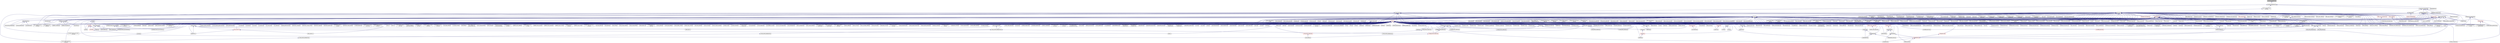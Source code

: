 digraph "counting_semaphore.hpp"
{
  edge [fontname="Helvetica",fontsize="10",labelfontname="Helvetica",labelfontsize="10"];
  node [fontname="Helvetica",fontsize="10",shape=record];
  Node95 [label="counting_semaphore.hpp",height=0.2,width=0.4,color="black", fillcolor="grey75", style="filled", fontcolor="black"];
  Node95 -> Node96 [dir="back",color="midnightblue",fontsize="10",style="solid",fontname="Helvetica"];
  Node96 [label="counting_semaphore.hpp",height=0.2,width=0.4,color="black", fillcolor="white", style="filled",URL="$d8/de0/counting__semaphore_8hpp.html"];
  Node96 -> Node97 [dir="back",color="midnightblue",fontsize="10",style="solid",fontname="Helvetica"];
  Node97 [label="local_lcos.hpp",height=0.2,width=0.4,color="black", fillcolor="white", style="filled",URL="$db/d67/local__lcos_8hpp.html"];
  Node97 -> Node98 [dir="back",color="midnightblue",fontsize="10",style="solid",fontname="Helvetica"];
  Node98 [label="template_function_accumulator.hpp",height=0.2,width=0.4,color="black", fillcolor="white", style="filled",URL="$d7/da6/server_2template__function__accumulator_8hpp.html"];
  Node98 -> Node99 [dir="back",color="midnightblue",fontsize="10",style="solid",fontname="Helvetica"];
  Node99 [label="template_function_accumulator.cpp",height=0.2,width=0.4,color="black", fillcolor="white", style="filled",URL="$d5/d02/template__function__accumulator_8cpp.html"];
  Node98 -> Node100 [dir="back",color="midnightblue",fontsize="10",style="solid",fontname="Helvetica"];
  Node100 [label="template_function_accumulator.hpp",height=0.2,width=0.4,color="black", fillcolor="white", style="filled",URL="$d3/de9/template__function__accumulator_8hpp.html"];
  Node100 -> Node101 [dir="back",color="midnightblue",fontsize="10",style="solid",fontname="Helvetica"];
  Node101 [label="template_function_accumulator\l_client.cpp",height=0.2,width=0.4,color="black", fillcolor="white", style="filled",URL="$d0/dc6/template__function__accumulator__client_8cpp.html"];
  Node97 -> Node102 [dir="back",color="midnightblue",fontsize="10",style="solid",fontname="Helvetica"];
  Node102 [label="allgather_and_gate.hpp",height=0.2,width=0.4,color="black", fillcolor="white", style="filled",URL="$d9/dbb/allgather__and__gate_8hpp.html"];
  Node102 -> Node103 [dir="back",color="midnightblue",fontsize="10",style="solid",fontname="Helvetica"];
  Node103 [label="allgather_module.cpp",height=0.2,width=0.4,color="black", fillcolor="white", style="filled",URL="$df/de4/allgather__module_8cpp.html"];
  Node102 -> Node104 [dir="back",color="midnightblue",fontsize="10",style="solid",fontname="Helvetica"];
  Node104 [label="allgather_and_gate.cpp",height=0.2,width=0.4,color="black", fillcolor="white", style="filled",URL="$d1/d56/allgather__and__gate_8cpp.html"];
  Node102 -> Node105 [dir="back",color="midnightblue",fontsize="10",style="solid",fontname="Helvetica"];
  Node105 [label="ag_client.cpp",height=0.2,width=0.4,color="black", fillcolor="white", style="filled",URL="$d4/d5d/ag__client_8cpp.html"];
  Node97 -> Node106 [dir="back",color="midnightblue",fontsize="10",style="solid",fontname="Helvetica"];
  Node106 [label="simple_central_tuplespace.hpp",height=0.2,width=0.4,color="black", fillcolor="white", style="filled",URL="$db/d69/server_2simple__central__tuplespace_8hpp.html"];
  Node106 -> Node107 [dir="back",color="midnightblue",fontsize="10",style="solid",fontname="Helvetica"];
  Node107 [label="simple_central_tuplespace.cpp",height=0.2,width=0.4,color="black", fillcolor="white", style="filled",URL="$d3/dec/simple__central__tuplespace_8cpp.html"];
  Node106 -> Node108 [dir="back",color="midnightblue",fontsize="10",style="solid",fontname="Helvetica"];
  Node108 [label="simple_central_tuplespace.hpp",height=0.2,width=0.4,color="black", fillcolor="white", style="filled",URL="$d0/d4b/stubs_2simple__central__tuplespace_8hpp.html"];
  Node108 -> Node109 [dir="back",color="midnightblue",fontsize="10",style="solid",fontname="Helvetica"];
  Node109 [label="simple_central_tuplespace.hpp",height=0.2,width=0.4,color="black", fillcolor="white", style="filled",URL="$d5/ddd/simple__central__tuplespace_8hpp.html"];
  Node109 -> Node110 [dir="back",color="midnightblue",fontsize="10",style="solid",fontname="Helvetica"];
  Node110 [label="simple_central_tuplespace\l_client.cpp",height=0.2,width=0.4,color="black", fillcolor="white", style="filled",URL="$d1/d7b/simple__central__tuplespace__client_8cpp.html"];
  Node97 -> Node111 [dir="back",color="midnightblue",fontsize="10",style="solid",fontname="Helvetica"];
  Node111 [label="lcos.hpp",height=0.2,width=0.4,color="black", fillcolor="white", style="filled",URL="$d5/deb/lcos_8hpp.html"];
  Node111 -> Node104 [dir="back",color="midnightblue",fontsize="10",style="solid",fontname="Helvetica"];
  Node111 -> Node112 [dir="back",color="midnightblue",fontsize="10",style="solid",fontname="Helvetica"];
  Node112 [label="apex_balance.cpp",height=0.2,width=0.4,color="black", fillcolor="white", style="filled",URL="$d4/d8e/apex__balance_8cpp.html"];
  Node111 -> Node113 [dir="back",color="midnightblue",fontsize="10",style="solid",fontname="Helvetica"];
  Node113 [label="apex_policy_engine\l_active_thread_count.cpp",height=0.2,width=0.4,color="black", fillcolor="white", style="filled",URL="$d5/d01/apex__policy__engine__active__thread__count_8cpp.html"];
  Node111 -> Node114 [dir="back",color="midnightblue",fontsize="10",style="solid",fontname="Helvetica"];
  Node114 [label="apex_policy_engine\l_events.cpp",height=0.2,width=0.4,color="black", fillcolor="white", style="filled",URL="$df/d0f/apex__policy__engine__events_8cpp.html"];
  Node111 -> Node115 [dir="back",color="midnightblue",fontsize="10",style="solid",fontname="Helvetica"];
  Node115 [label="apex_policy_engine\l_periodic.cpp",height=0.2,width=0.4,color="black", fillcolor="white", style="filled",URL="$d5/d7b/apex__policy__engine__periodic_8cpp.html"];
  Node111 -> Node116 [dir="back",color="midnightblue",fontsize="10",style="solid",fontname="Helvetica"];
  Node116 [label="heartbeat.cpp",height=0.2,width=0.4,color="black", fillcolor="white", style="filled",URL="$d8/d98/heartbeat_8cpp.html"];
  Node111 -> Node117 [dir="back",color="midnightblue",fontsize="10",style="solid",fontname="Helvetica"];
  Node117 [label="hello_world_component.hpp",height=0.2,width=0.4,color="black", fillcolor="white", style="filled",URL="$df/df0/hello__world__component_8hpp.html"];
  Node117 -> Node118 [dir="back",color="midnightblue",fontsize="10",style="solid",fontname="Helvetica"];
  Node118 [label="hello_world_client.cpp",height=0.2,width=0.4,color="black", fillcolor="white", style="filled",URL="$d5/da6/hello__world__client_8cpp.html"];
  Node117 -> Node119 [dir="back",color="midnightblue",fontsize="10",style="solid",fontname="Helvetica"];
  Node119 [label="hello_world_component.cpp",height=0.2,width=0.4,color="black", fillcolor="white", style="filled",URL="$d8/daa/hello__world__component_8cpp.html"];
  Node111 -> Node120 [dir="back",color="midnightblue",fontsize="10",style="solid",fontname="Helvetica"];
  Node120 [label="row.hpp",height=0.2,width=0.4,color="black", fillcolor="white", style="filled",URL="$dc/d69/row_8hpp.html"];
  Node120 -> Node121 [dir="back",color="midnightblue",fontsize="10",style="solid",fontname="Helvetica"];
  Node121 [label="grid.hpp",height=0.2,width=0.4,color="red", fillcolor="white", style="filled",URL="$dc/d8a/grid_8hpp.html"];
  Node121 -> Node122 [dir="back",color="midnightblue",fontsize="10",style="solid",fontname="Helvetica"];
  Node122 [label="jacobi.cpp",height=0.2,width=0.4,color="black", fillcolor="white", style="filled",URL="$d2/d27/jacobi_8cpp.html"];
  Node121 -> Node123 [dir="back",color="midnightblue",fontsize="10",style="solid",fontname="Helvetica"];
  Node123 [label="solver.hpp",height=0.2,width=0.4,color="red", fillcolor="white", style="filled",URL="$db/d9a/server_2solver_8hpp.html"];
  Node123 -> Node125 [dir="back",color="midnightblue",fontsize="10",style="solid",fontname="Helvetica"];
  Node125 [label="solver.cpp",height=0.2,width=0.4,color="black", fillcolor="white", style="filled",URL="$d6/d94/solver_8cpp.html"];
  Node121 -> Node126 [dir="back",color="midnightblue",fontsize="10",style="solid",fontname="Helvetica"];
  Node126 [label="grid.cpp",height=0.2,width=0.4,color="black", fillcolor="white", style="filled",URL="$d6/d1b/jacobi__component_2grid_8cpp.html"];
  Node120 -> Node127 [dir="back",color="midnightblue",fontsize="10",style="solid",fontname="Helvetica"];
  Node127 [label="stencil_iterator.hpp",height=0.2,width=0.4,color="black", fillcolor="white", style="filled",URL="$dc/d5c/server_2stencil__iterator_8hpp.html"];
  Node127 -> Node123 [dir="back",color="midnightblue",fontsize="10",style="solid",fontname="Helvetica"];
  Node127 -> Node128 [dir="back",color="midnightblue",fontsize="10",style="solid",fontname="Helvetica"];
  Node128 [label="stencil_iterator.cpp",height=0.2,width=0.4,color="black", fillcolor="white", style="filled",URL="$d6/de1/server_2stencil__iterator_8cpp.html"];
  Node127 -> Node129 [dir="back",color="midnightblue",fontsize="10",style="solid",fontname="Helvetica"];
  Node129 [label="stencil_iterator.cpp",height=0.2,width=0.4,color="black", fillcolor="white", style="filled",URL="$d7/d71/stencil__iterator_8cpp.html"];
  Node120 -> Node126 [dir="back",color="midnightblue",fontsize="10",style="solid",fontname="Helvetica"];
  Node111 -> Node130 [dir="back",color="midnightblue",fontsize="10",style="solid",fontname="Helvetica"];
  Node130 [label="stencil_iterator.hpp",height=0.2,width=0.4,color="black", fillcolor="white", style="filled",URL="$d4/dc8/stencil__iterator_8hpp.html"];
  Node130 -> Node123 [dir="back",color="midnightblue",fontsize="10",style="solid",fontname="Helvetica"];
  Node130 -> Node127 [dir="back",color="midnightblue",fontsize="10",style="solid",fontname="Helvetica"];
  Node130 -> Node129 [dir="back",color="midnightblue",fontsize="10",style="solid",fontname="Helvetica"];
  Node111 -> Node127 [dir="back",color="midnightblue",fontsize="10",style="solid",fontname="Helvetica"];
  Node111 -> Node131 [dir="back",color="midnightblue",fontsize="10",style="solid",fontname="Helvetica"];
  Node131 [label="jacobi_hpx.cpp",height=0.2,width=0.4,color="black", fillcolor="white", style="filled",URL="$d8/d72/jacobi__hpx_8cpp.html"];
  Node111 -> Node132 [dir="back",color="midnightblue",fontsize="10",style="solid",fontname="Helvetica"];
  Node132 [label="jacobi_nonuniform_hpx.cpp",height=0.2,width=0.4,color="black", fillcolor="white", style="filled",URL="$de/d56/jacobi__nonuniform__hpx_8cpp.html"];
  Node111 -> Node133 [dir="back",color="midnightblue",fontsize="10",style="solid",fontname="Helvetica"];
  Node133 [label="enumerate_threads.cpp",height=0.2,width=0.4,color="black", fillcolor="white", style="filled",URL="$d3/dd4/enumerate__threads_8cpp.html"];
  Node111 -> Node134 [dir="back",color="midnightblue",fontsize="10",style="solid",fontname="Helvetica"];
  Node134 [label="fibonacci_await.cpp",height=0.2,width=0.4,color="black", fillcolor="white", style="filled",URL="$dc/d1c/fibonacci__await_8cpp.html"];
  Node111 -> Node135 [dir="back",color="midnightblue",fontsize="10",style="solid",fontname="Helvetica"];
  Node135 [label="fibonacci_dataflow.cpp",height=0.2,width=0.4,color="black", fillcolor="white", style="filled",URL="$df/d3d/fibonacci__dataflow_8cpp.html"];
  Node111 -> Node136 [dir="back",color="midnightblue",fontsize="10",style="solid",fontname="Helvetica"];
  Node136 [label="fibonacci_futures.cpp",height=0.2,width=0.4,color="black", fillcolor="white", style="filled",URL="$d6/de3/fibonacci__futures_8cpp.html"];
  Node111 -> Node137 [dir="back",color="midnightblue",fontsize="10",style="solid",fontname="Helvetica"];
  Node137 [label="fibonacci_futures_distributed.cpp",height=0.2,width=0.4,color="black", fillcolor="white", style="filled",URL="$d1/dc9/fibonacci__futures__distributed_8cpp.html"];
  Node111 -> Node138 [dir="back",color="midnightblue",fontsize="10",style="solid",fontname="Helvetica"];
  Node138 [label="fractals.cpp",height=0.2,width=0.4,color="black", fillcolor="white", style="filled",URL="$d8/d58/fractals_8cpp.html"];
  Node111 -> Node139 [dir="back",color="midnightblue",fontsize="10",style="solid",fontname="Helvetica"];
  Node139 [label="fractals_executor.cpp",height=0.2,width=0.4,color="black", fillcolor="white", style="filled",URL="$d9/da9/fractals__executor_8cpp.html"];
  Node111 -> Node140 [dir="back",color="midnightblue",fontsize="10",style="solid",fontname="Helvetica"];
  Node140 [label="fractals_struct.cpp",height=0.2,width=0.4,color="black", fillcolor="white", style="filled",URL="$d8/d2f/fractals__struct_8cpp.html"];
  Node111 -> Node141 [dir="back",color="midnightblue",fontsize="10",style="solid",fontname="Helvetica"];
  Node141 [label="hello_world.cpp",height=0.2,width=0.4,color="black", fillcolor="white", style="filled",URL="$d0/d67/hello__world_8cpp.html"];
  Node111 -> Node142 [dir="back",color="midnightblue",fontsize="10",style="solid",fontname="Helvetica"];
  Node142 [label="latch_local.cpp",height=0.2,width=0.4,color="black", fillcolor="white", style="filled",URL="$dd/dd3/latch__local_8cpp.html"];
  Node111 -> Node143 [dir="back",color="midnightblue",fontsize="10",style="solid",fontname="Helvetica"];
  Node143 [label="latch_remote.cpp",height=0.2,width=0.4,color="black", fillcolor="white", style="filled",URL="$df/d59/latch__remote_8cpp.html"];
  Node111 -> Node144 [dir="back",color="midnightblue",fontsize="10",style="solid",fontname="Helvetica"];
  Node144 [label="local_channel.cpp",height=0.2,width=0.4,color="black", fillcolor="white", style="filled",URL="$d0/d3e/local__channel_8cpp.html"];
  Node111 -> Node145 [dir="back",color="midnightblue",fontsize="10",style="solid",fontname="Helvetica"];
  Node145 [label="pingpong.cpp",height=0.2,width=0.4,color="black", fillcolor="white", style="filled",URL="$dd/d4d/pingpong_8cpp.html"];
  Node111 -> Node146 [dir="back",color="midnightblue",fontsize="10",style="solid",fontname="Helvetica"];
  Node146 [label="shared_mutex.cpp",height=0.2,width=0.4,color="black", fillcolor="white", style="filled",URL="$da/d0b/shared__mutex_8cpp.html"];
  Node111 -> Node147 [dir="back",color="midnightblue",fontsize="10",style="solid",fontname="Helvetica"];
  Node147 [label="wait_composition.cpp",height=0.2,width=0.4,color="black", fillcolor="white", style="filled",URL="$d6/d13/wait__composition_8cpp.html"];
  Node111 -> Node148 [dir="back",color="midnightblue",fontsize="10",style="solid",fontname="Helvetica"];
  Node148 [label="sheneos_compare.cpp",height=0.2,width=0.4,color="black", fillcolor="white", style="filled",URL="$dc/d11/sheneos__compare_8cpp.html"];
  Node111 -> Node149 [dir="back",color="midnightblue",fontsize="10",style="solid",fontname="Helvetica"];
  Node149 [label="spell_check_file.cpp",height=0.2,width=0.4,color="black", fillcolor="white", style="filled",URL="$df/df7/spell__check__file_8cpp.html"];
  Node111 -> Node150 [dir="back",color="midnightblue",fontsize="10",style="solid",fontname="Helvetica"];
  Node150 [label="spell_check_simple.cpp",height=0.2,width=0.4,color="black", fillcolor="white", style="filled",URL="$dd/d54/spell__check__simple_8cpp.html"];
  Node111 -> Node110 [dir="back",color="midnightblue",fontsize="10",style="solid",fontname="Helvetica"];
  Node111 -> Node151 [dir="back",color="midnightblue",fontsize="10",style="solid",fontname="Helvetica"];
  Node151 [label="hpx.hpp",height=0.2,width=0.4,color="red", fillcolor="white", style="filled",URL="$d0/daa/hpx_8hpp.html"];
  Node151 -> Node152 [dir="back",color="midnightblue",fontsize="10",style="solid",fontname="Helvetica"];
  Node152 [label="1d_stencil_1.cpp",height=0.2,width=0.4,color="black", fillcolor="white", style="filled",URL="$d2/db1/1d__stencil__1_8cpp.html"];
  Node151 -> Node153 [dir="back",color="midnightblue",fontsize="10",style="solid",fontname="Helvetica"];
  Node153 [label="1d_stencil_2.cpp",height=0.2,width=0.4,color="black", fillcolor="white", style="filled",URL="$d3/dd1/1d__stencil__2_8cpp.html"];
  Node151 -> Node154 [dir="back",color="midnightblue",fontsize="10",style="solid",fontname="Helvetica"];
  Node154 [label="1d_stencil_3.cpp",height=0.2,width=0.4,color="black", fillcolor="white", style="filled",URL="$db/d19/1d__stencil__3_8cpp.html"];
  Node151 -> Node155 [dir="back",color="midnightblue",fontsize="10",style="solid",fontname="Helvetica"];
  Node155 [label="1d_stencil_4.cpp",height=0.2,width=0.4,color="black", fillcolor="white", style="filled",URL="$d1/d7d/1d__stencil__4_8cpp.html"];
  Node151 -> Node156 [dir="back",color="midnightblue",fontsize="10",style="solid",fontname="Helvetica"];
  Node156 [label="1d_stencil_4_parallel.cpp",height=0.2,width=0.4,color="black", fillcolor="white", style="filled",URL="$d6/d05/1d__stencil__4__parallel_8cpp.html"];
  Node151 -> Node157 [dir="back",color="midnightblue",fontsize="10",style="solid",fontname="Helvetica"];
  Node157 [label="1d_stencil_4_repart.cpp",height=0.2,width=0.4,color="black", fillcolor="white", style="filled",URL="$d0/d6b/1d__stencil__4__repart_8cpp.html"];
  Node151 -> Node158 [dir="back",color="midnightblue",fontsize="10",style="solid",fontname="Helvetica"];
  Node158 [label="1d_stencil_4_throttle.cpp",height=0.2,width=0.4,color="black", fillcolor="white", style="filled",URL="$d6/de5/1d__stencil__4__throttle_8cpp.html"];
  Node151 -> Node159 [dir="back",color="midnightblue",fontsize="10",style="solid",fontname="Helvetica"];
  Node159 [label="1d_stencil_5.cpp",height=0.2,width=0.4,color="black", fillcolor="white", style="filled",URL="$d7/d2a/1d__stencil__5_8cpp.html"];
  Node151 -> Node160 [dir="back",color="midnightblue",fontsize="10",style="solid",fontname="Helvetica"];
  Node160 [label="1d_stencil_6.cpp",height=0.2,width=0.4,color="black", fillcolor="white", style="filled",URL="$db/de7/1d__stencil__6_8cpp.html"];
  Node151 -> Node161 [dir="back",color="midnightblue",fontsize="10",style="solid",fontname="Helvetica"];
  Node161 [label="1d_stencil_7.cpp",height=0.2,width=0.4,color="black", fillcolor="white", style="filled",URL="$d4/d5a/1d__stencil__7_8cpp.html"];
  Node151 -> Node162 [dir="back",color="midnightblue",fontsize="10",style="solid",fontname="Helvetica"];
  Node162 [label="1d_stencil_8.cpp",height=0.2,width=0.4,color="black", fillcolor="white", style="filled",URL="$df/de0/1d__stencil__8_8cpp.html"];
  Node151 -> Node163 [dir="back",color="midnightblue",fontsize="10",style="solid",fontname="Helvetica"];
  Node163 [label="accumulator.cpp",height=0.2,width=0.4,color="black", fillcolor="white", style="filled",URL="$d1/d81/accumulator_8cpp.html"];
  Node151 -> Node164 [dir="back",color="midnightblue",fontsize="10",style="solid",fontname="Helvetica"];
  Node164 [label="accumulator.hpp",height=0.2,width=0.4,color="red", fillcolor="white", style="filled",URL="$d4/d9d/server_2accumulator_8hpp.html"];
  Node164 -> Node163 [dir="back",color="midnightblue",fontsize="10",style="solid",fontname="Helvetica"];
  Node151 -> Node98 [dir="back",color="midnightblue",fontsize="10",style="solid",fontname="Helvetica"];
  Node151 -> Node167 [dir="back",color="midnightblue",fontsize="10",style="solid",fontname="Helvetica"];
  Node167 [label="template_accumulator.cpp",height=0.2,width=0.4,color="black", fillcolor="white", style="filled",URL="$d0/d4a/template__accumulator_8cpp.html"];
  Node151 -> Node99 [dir="back",color="midnightblue",fontsize="10",style="solid",fontname="Helvetica"];
  Node151 -> Node100 [dir="back",color="midnightblue",fontsize="10",style="solid",fontname="Helvetica"];
  Node151 -> Node103 [dir="back",color="midnightblue",fontsize="10",style="solid",fontname="Helvetica"];
  Node151 -> Node168 [dir="back",color="midnightblue",fontsize="10",style="solid",fontname="Helvetica"];
  Node168 [label="allgather.cpp",height=0.2,width=0.4,color="black", fillcolor="white", style="filled",URL="$d7/d06/allgather_8cpp.html"];
  Node151 -> Node104 [dir="back",color="midnightblue",fontsize="10",style="solid",fontname="Helvetica"];
  Node151 -> Node105 [dir="back",color="midnightblue",fontsize="10",style="solid",fontname="Helvetica"];
  Node151 -> Node169 [dir="back",color="midnightblue",fontsize="10",style="solid",fontname="Helvetica"];
  Node169 [label="hpx_thread_phase.cpp",height=0.2,width=0.4,color="black", fillcolor="white", style="filled",URL="$d5/dca/hpx__thread__phase_8cpp.html"];
  Node151 -> Node170 [dir="back",color="midnightblue",fontsize="10",style="solid",fontname="Helvetica"];
  Node170 [label="os_thread_num.cpp",height=0.2,width=0.4,color="black", fillcolor="white", style="filled",URL="$d2/dfb/os__thread__num_8cpp.html"];
  Node151 -> Node171 [dir="back",color="midnightblue",fontsize="10",style="solid",fontname="Helvetica"];
  Node171 [label="cancelable_action.cpp",height=0.2,width=0.4,color="black", fillcolor="white", style="filled",URL="$d5/d0c/cancelable__action_8cpp.html"];
  Node151 -> Node172 [dir="back",color="midnightblue",fontsize="10",style="solid",fontname="Helvetica"];
  Node172 [label="cancelable_action.hpp",height=0.2,width=0.4,color="black", fillcolor="white", style="filled",URL="$d5/d4d/server_2cancelable__action_8hpp.html"];
  Node172 -> Node171 [dir="back",color="midnightblue",fontsize="10",style="solid",fontname="Helvetica"];
  Node172 -> Node173 [dir="back",color="midnightblue",fontsize="10",style="solid",fontname="Helvetica"];
  Node173 [label="cancelable_action.hpp",height=0.2,width=0.4,color="red", fillcolor="white", style="filled",URL="$d0/da3/stubs_2cancelable__action_8hpp.html"];
  Node151 -> Node173 [dir="back",color="midnightblue",fontsize="10",style="solid",fontname="Helvetica"];
  Node151 -> Node175 [dir="back",color="midnightblue",fontsize="10",style="solid",fontname="Helvetica"];
  Node175 [label="cancelable_action_client.cpp",height=0.2,width=0.4,color="black", fillcolor="white", style="filled",URL="$d1/db8/cancelable__action__client_8cpp.html"];
  Node151 -> Node176 [dir="back",color="midnightblue",fontsize="10",style="solid",fontname="Helvetica"];
  Node176 [label="cublas_matmul.cpp",height=0.2,width=0.4,color="black", fillcolor="white", style="filled",URL="$dd/d84/cublas__matmul_8cpp.html"];
  Node151 -> Node177 [dir="back",color="midnightblue",fontsize="10",style="solid",fontname="Helvetica"];
  Node177 [label="win_perf_counters.cpp",height=0.2,width=0.4,color="black", fillcolor="white", style="filled",URL="$d8/d11/win__perf__counters_8cpp.html"];
  Node151 -> Node178 [dir="back",color="midnightblue",fontsize="10",style="solid",fontname="Helvetica"];
  Node178 [label="win_perf_counters.hpp",height=0.2,width=0.4,color="black", fillcolor="white", style="filled",URL="$d5/da7/win__perf__counters_8hpp.html"];
  Node151 -> Node117 [dir="back",color="midnightblue",fontsize="10",style="solid",fontname="Helvetica"];
  Node151 -> Node179 [dir="back",color="midnightblue",fontsize="10",style="solid",fontname="Helvetica"];
  Node179 [label="interpolate1d.cpp",height=0.2,width=0.4,color="black", fillcolor="white", style="filled",URL="$d0/d05/interpolate1d_8cpp.html"];
  Node151 -> Node180 [dir="back",color="midnightblue",fontsize="10",style="solid",fontname="Helvetica"];
  Node180 [label="partition.hpp",height=0.2,width=0.4,color="black", fillcolor="white", style="filled",URL="$d0/d7a/examples_2interpolate1d_2interpolate1d_2partition_8hpp.html"];
  Node180 -> Node179 [dir="back",color="midnightblue",fontsize="10",style="solid",fontname="Helvetica"];
  Node180 -> Node181 [dir="back",color="midnightblue",fontsize="10",style="solid",fontname="Helvetica"];
  Node181 [label="interpolate1d.hpp",height=0.2,width=0.4,color="black", fillcolor="white", style="filled",URL="$d4/dc7/interpolate1d_8hpp.html"];
  Node181 -> Node179 [dir="back",color="midnightblue",fontsize="10",style="solid",fontname="Helvetica"];
  Node181 -> Node182 [dir="back",color="midnightblue",fontsize="10",style="solid",fontname="Helvetica"];
  Node182 [label="interpolate1d_client.cpp",height=0.2,width=0.4,color="black", fillcolor="white", style="filled",URL="$d4/da6/interpolate1d__client_8cpp.html"];
  Node151 -> Node183 [dir="back",color="midnightblue",fontsize="10",style="solid",fontname="Helvetica"];
  Node183 [label="partition.hpp",height=0.2,width=0.4,color="black", fillcolor="white", style="filled",URL="$d0/dff/examples_2interpolate1d_2interpolate1d_2server_2partition_8hpp.html"];
  Node183 -> Node180 [dir="back",color="midnightblue",fontsize="10",style="solid",fontname="Helvetica"];
  Node183 -> Node184 [dir="back",color="midnightblue",fontsize="10",style="solid",fontname="Helvetica"];
  Node184 [label="partition.cpp",height=0.2,width=0.4,color="black", fillcolor="white", style="filled",URL="$d0/d4f/examples_2interpolate1d_2interpolate1d_2server_2partition_8cpp.html"];
  Node151 -> Node181 [dir="back",color="midnightblue",fontsize="10",style="solid",fontname="Helvetica"];
  Node151 -> Node185 [dir="back",color="midnightblue",fontsize="10",style="solid",fontname="Helvetica"];
  Node185 [label="read_values.cpp",height=0.2,width=0.4,color="black", fillcolor="white", style="filled",URL="$d0/d8c/interpolate1d_2interpolate1d_2read__values_8cpp.html"];
  Node151 -> Node184 [dir="back",color="midnightblue",fontsize="10",style="solid",fontname="Helvetica"];
  Node151 -> Node122 [dir="back",color="midnightblue",fontsize="10",style="solid",fontname="Helvetica"];
  Node151 -> Node126 [dir="back",color="midnightblue",fontsize="10",style="solid",fontname="Helvetica"];
  Node151 -> Node186 [dir="back",color="midnightblue",fontsize="10",style="solid",fontname="Helvetica"];
  Node186 [label="row.cpp",height=0.2,width=0.4,color="black", fillcolor="white", style="filled",URL="$d3/d86/server_2row_8cpp.html"];
  Node151 -> Node125 [dir="back",color="midnightblue",fontsize="10",style="solid",fontname="Helvetica"];
  Node151 -> Node128 [dir="back",color="midnightblue",fontsize="10",style="solid",fontname="Helvetica"];
  Node151 -> Node129 [dir="back",color="midnightblue",fontsize="10",style="solid",fontname="Helvetica"];
  Node151 -> Node187 [dir="back",color="midnightblue",fontsize="10",style="solid",fontname="Helvetica"];
  Node187 [label="jacobi.cpp",height=0.2,width=0.4,color="black", fillcolor="white", style="filled",URL="$d3/d44/smp_2jacobi_8cpp.html"];
  Node151 -> Node131 [dir="back",color="midnightblue",fontsize="10",style="solid",fontname="Helvetica"];
  Node151 -> Node188 [dir="back",color="midnightblue",fontsize="10",style="solid",fontname="Helvetica"];
  Node188 [label="jacobi_nonuniform.cpp",height=0.2,width=0.4,color="black", fillcolor="white", style="filled",URL="$dd/ddc/jacobi__nonuniform_8cpp.html"];
  Node151 -> Node132 [dir="back",color="midnightblue",fontsize="10",style="solid",fontname="Helvetica"];
  Node151 -> Node189 [dir="back",color="midnightblue",fontsize="10",style="solid",fontname="Helvetica"];
  Node189 [label="nqueen.cpp",height=0.2,width=0.4,color="black", fillcolor="white", style="filled",URL="$db/dca/nqueen_8cpp.html"];
  Node151 -> Node190 [dir="back",color="midnightblue",fontsize="10",style="solid",fontname="Helvetica"];
  Node190 [label="nqueen.hpp",height=0.2,width=0.4,color="red", fillcolor="white", style="filled",URL="$de/d58/server_2nqueen_8hpp.html"];
  Node190 -> Node189 [dir="back",color="midnightblue",fontsize="10",style="solid",fontname="Helvetica"];
  Node151 -> Node193 [dir="back",color="midnightblue",fontsize="10",style="solid",fontname="Helvetica"];
  Node193 [label="nqueen_client.cpp",height=0.2,width=0.4,color="black", fillcolor="white", style="filled",URL="$d3/d5e/nqueen__client_8cpp.html"];
  Node151 -> Node194 [dir="back",color="midnightblue",fontsize="10",style="solid",fontname="Helvetica"];
  Node194 [label="sine.cpp",height=0.2,width=0.4,color="black", fillcolor="white", style="filled",URL="$d3/d0d/server_2sine_8cpp.html"];
  Node151 -> Node195 [dir="back",color="midnightblue",fontsize="10",style="solid",fontname="Helvetica"];
  Node195 [label="sine.hpp",height=0.2,width=0.4,color="black", fillcolor="white", style="filled",URL="$d8/dac/sine_8hpp.html"];
  Node195 -> Node194 [dir="back",color="midnightblue",fontsize="10",style="solid",fontname="Helvetica"];
  Node195 -> Node196 [dir="back",color="midnightblue",fontsize="10",style="solid",fontname="Helvetica"];
  Node196 [label="sine.cpp",height=0.2,width=0.4,color="black", fillcolor="white", style="filled",URL="$d5/dd8/sine_8cpp.html"];
  Node151 -> Node196 [dir="back",color="midnightblue",fontsize="10",style="solid",fontname="Helvetica"];
  Node151 -> Node197 [dir="back",color="midnightblue",fontsize="10",style="solid",fontname="Helvetica"];
  Node197 [label="sine_client.cpp",height=0.2,width=0.4,color="black", fillcolor="white", style="filled",URL="$db/d62/sine__client_8cpp.html"];
  Node151 -> Node198 [dir="back",color="midnightblue",fontsize="10",style="solid",fontname="Helvetica"];
  Node198 [label="qt.cpp",height=0.2,width=0.4,color="black", fillcolor="white", style="filled",URL="$df/d90/qt_8cpp.html"];
  Node151 -> Node199 [dir="back",color="midnightblue",fontsize="10",style="solid",fontname="Helvetica"];
  Node199 [label="queue_client.cpp",height=0.2,width=0.4,color="black", fillcolor="white", style="filled",URL="$d7/d96/queue__client_8cpp.html"];
  Node151 -> Node200 [dir="back",color="midnightblue",fontsize="10",style="solid",fontname="Helvetica"];
  Node200 [label="customize_async.cpp",height=0.2,width=0.4,color="black", fillcolor="white", style="filled",URL="$d0/d82/customize__async_8cpp.html"];
  Node151 -> Node201 [dir="back",color="midnightblue",fontsize="10",style="solid",fontname="Helvetica"];
  Node201 [label="data_actions.cpp",height=0.2,width=0.4,color="black", fillcolor="white", style="filled",URL="$dc/d68/data__actions_8cpp.html"];
  Node151 -> Node202 [dir="back",color="midnightblue",fontsize="10",style="solid",fontname="Helvetica"];
  Node202 [label="error_handling.cpp",height=0.2,width=0.4,color="black", fillcolor="white", style="filled",URL="$d9/d96/error__handling_8cpp.html"];
  Node151 -> Node203 [dir="back",color="midnightblue",fontsize="10",style="solid",fontname="Helvetica"];
  Node203 [label="event_synchronization.cpp",height=0.2,width=0.4,color="black", fillcolor="white", style="filled",URL="$d0/d35/event__synchronization_8cpp.html"];
  Node151 -> Node204 [dir="back",color="midnightblue",fontsize="10",style="solid",fontname="Helvetica"];
  Node204 [label="factorial.cpp",height=0.2,width=0.4,color="black", fillcolor="white", style="filled",URL="$d9/d00/factorial_8cpp.html"];
  Node151 -> Node205 [dir="back",color="midnightblue",fontsize="10",style="solid",fontname="Helvetica"];
  Node205 [label="file_serialization.cpp",height=0.2,width=0.4,color="black", fillcolor="white", style="filled",URL="$de/d58/file__serialization_8cpp.html"];
  Node151 -> Node206 [dir="back",color="midnightblue",fontsize="10",style="solid",fontname="Helvetica"];
  Node206 [label="init_globally.cpp",height=0.2,width=0.4,color="black", fillcolor="white", style="filled",URL="$d6/dad/init__globally_8cpp.html"];
  Node151 -> Node207 [dir="back",color="midnightblue",fontsize="10",style="solid",fontname="Helvetica"];
  Node207 [label="interest_calculator.cpp",height=0.2,width=0.4,color="black", fillcolor="white", style="filled",URL="$d2/d86/interest__calculator_8cpp.html"];
  Node151 -> Node208 [dir="back",color="midnightblue",fontsize="10",style="solid",fontname="Helvetica"];
  Node208 [label="non_atomic_rma.cpp",height=0.2,width=0.4,color="black", fillcolor="white", style="filled",URL="$d7/d8b/non__atomic__rma_8cpp.html"];
  Node151 -> Node209 [dir="back",color="midnightblue",fontsize="10",style="solid",fontname="Helvetica"];
  Node209 [label="partitioned_vector\l_spmd_foreach.cpp",height=0.2,width=0.4,color="black", fillcolor="white", style="filled",URL="$db/d7c/partitioned__vector__spmd__foreach_8cpp.html"];
  Node151 -> Node210 [dir="back",color="midnightblue",fontsize="10",style="solid",fontname="Helvetica"];
  Node210 [label="pipeline1.cpp",height=0.2,width=0.4,color="black", fillcolor="white", style="filled",URL="$d5/d77/pipeline1_8cpp.html"];
  Node151 -> Node211 [dir="back",color="midnightblue",fontsize="10",style="solid",fontname="Helvetica"];
  Node211 [label="quicksort.cpp",height=0.2,width=0.4,color="black", fillcolor="white", style="filled",URL="$d3/d1e/quicksort_8cpp.html"];
  Node151 -> Node212 [dir="back",color="midnightblue",fontsize="10",style="solid",fontname="Helvetica"];
  Node212 [label="receive_buffer.cpp",height=0.2,width=0.4,color="black", fillcolor="white", style="filled",URL="$d7/d10/receive__buffer_8cpp.html"];
  Node151 -> Node213 [dir="back",color="midnightblue",fontsize="10",style="solid",fontname="Helvetica"];
  Node213 [label="safe_object.cpp",height=0.2,width=0.4,color="black", fillcolor="white", style="filled",URL="$dd/d52/safe__object_8cpp.html"];
  Node151 -> Node214 [dir="back",color="midnightblue",fontsize="10",style="solid",fontname="Helvetica"];
  Node214 [label="sort_by_key_demo.cpp",height=0.2,width=0.4,color="black", fillcolor="white", style="filled",URL="$da/d20/sort__by__key__demo_8cpp.html"];
  Node151 -> Node215 [dir="back",color="midnightblue",fontsize="10",style="solid",fontname="Helvetica"];
  Node215 [label="timed_wake.cpp",height=0.2,width=0.4,color="black", fillcolor="white", style="filled",URL="$d8/df9/timed__wake_8cpp.html"];
  Node151 -> Node216 [dir="back",color="midnightblue",fontsize="10",style="solid",fontname="Helvetica"];
  Node216 [label="vector_counting_dotproduct.cpp",height=0.2,width=0.4,color="black", fillcolor="white", style="filled",URL="$df/de9/vector__counting__dotproduct_8cpp.html"];
  Node151 -> Node217 [dir="back",color="midnightblue",fontsize="10",style="solid",fontname="Helvetica"];
  Node217 [label="vector_zip_dotproduct.cpp",height=0.2,width=0.4,color="black", fillcolor="white", style="filled",URL="$dc/d18/vector__zip__dotproduct_8cpp.html"];
  Node151 -> Node218 [dir="back",color="midnightblue",fontsize="10",style="solid",fontname="Helvetica"];
  Node218 [label="zerocopy_rdma.cpp",height=0.2,width=0.4,color="black", fillcolor="white", style="filled",URL="$d1/dad/zerocopy__rdma_8cpp.html"];
  Node151 -> Node219 [dir="back",color="midnightblue",fontsize="10",style="solid",fontname="Helvetica"];
  Node219 [label="random_mem_access.cpp",height=0.2,width=0.4,color="black", fillcolor="white", style="filled",URL="$d1/d51/random__mem__access_8cpp.html"];
  Node151 -> Node220 [dir="back",color="midnightblue",fontsize="10",style="solid",fontname="Helvetica"];
  Node220 [label="random_mem_access.hpp",height=0.2,width=0.4,color="red", fillcolor="white", style="filled",URL="$d0/d19/server_2random__mem__access_8hpp.html"];
  Node220 -> Node219 [dir="back",color="midnightblue",fontsize="10",style="solid",fontname="Helvetica"];
  Node151 -> Node223 [dir="back",color="midnightblue",fontsize="10",style="solid",fontname="Helvetica"];
  Node223 [label="random_mem_access_client.cpp",height=0.2,width=0.4,color="black", fillcolor="white", style="filled",URL="$df/d1b/random__mem__access__client_8cpp.html"];
  Node151 -> Node224 [dir="back",color="midnightblue",fontsize="10",style="solid",fontname="Helvetica"];
  Node224 [label="oversubscribing_resource\l_partitioner.cpp",height=0.2,width=0.4,color="black", fillcolor="white", style="filled",URL="$dd/dee/oversubscribing__resource__partitioner_8cpp.html"];
  Node151 -> Node225 [dir="back",color="midnightblue",fontsize="10",style="solid",fontname="Helvetica"];
  Node225 [label="simple_resource_partitioner.cpp",height=0.2,width=0.4,color="black", fillcolor="white", style="filled",URL="$d5/df9/simple__resource__partitioner_8cpp.html"];
  Node151 -> Node226 [dir="back",color="midnightblue",fontsize="10",style="solid",fontname="Helvetica"];
  Node226 [label="dimension.hpp",height=0.2,width=0.4,color="red", fillcolor="white", style="filled",URL="$d6/d39/sheneos_2sheneos_2dimension_8hpp.html"];
  Node226 -> Node232 [dir="back",color="midnightblue",fontsize="10",style="solid",fontname="Helvetica"];
  Node232 [label="partition3d.hpp",height=0.2,width=0.4,color="black", fillcolor="white", style="filled",URL="$dd/dbf/server_2partition3d_8hpp.html"];
  Node232 -> Node233 [dir="back",color="midnightblue",fontsize="10",style="solid",fontname="Helvetica"];
  Node233 [label="partition3d.hpp",height=0.2,width=0.4,color="black", fillcolor="white", style="filled",URL="$d1/d50/partition3d_8hpp.html"];
  Node233 -> Node229 [dir="back",color="midnightblue",fontsize="10",style="solid",fontname="Helvetica"];
  Node229 [label="interpolator.cpp",height=0.2,width=0.4,color="black", fillcolor="white", style="filled",URL="$d5/d02/interpolator_8cpp.html"];
  Node233 -> Node234 [dir="back",color="midnightblue",fontsize="10",style="solid",fontname="Helvetica"];
  Node234 [label="interpolator.hpp",height=0.2,width=0.4,color="red", fillcolor="white", style="filled",URL="$dc/d3b/interpolator_8hpp.html"];
  Node234 -> Node229 [dir="back",color="midnightblue",fontsize="10",style="solid",fontname="Helvetica"];
  Node234 -> Node148 [dir="back",color="midnightblue",fontsize="10",style="solid",fontname="Helvetica"];
  Node234 -> Node236 [dir="back",color="midnightblue",fontsize="10",style="solid",fontname="Helvetica"];
  Node236 [label="sheneos_test.cpp",height=0.2,width=0.4,color="black", fillcolor="white", style="filled",URL="$d4/d6e/sheneos__test_8cpp.html"];
  Node232 -> Node231 [dir="back",color="midnightblue",fontsize="10",style="solid",fontname="Helvetica"];
  Node231 [label="partition3d.cpp",height=0.2,width=0.4,color="black", fillcolor="white", style="filled",URL="$de/d70/partition3d_8cpp.html"];
  Node151 -> Node229 [dir="back",color="midnightblue",fontsize="10",style="solid",fontname="Helvetica"];
  Node151 -> Node233 [dir="back",color="midnightblue",fontsize="10",style="solid",fontname="Helvetica"];
  Node151 -> Node232 [dir="back",color="midnightblue",fontsize="10",style="solid",fontname="Helvetica"];
  Node151 -> Node234 [dir="back",color="midnightblue",fontsize="10",style="solid",fontname="Helvetica"];
  Node151 -> Node237 [dir="back",color="midnightblue",fontsize="10",style="solid",fontname="Helvetica"];
  Node237 [label="configuration.hpp",height=0.2,width=0.4,color="red", fillcolor="white", style="filled",URL="$dc/d0a/configuration_8hpp.html"];
  Node237 -> Node234 [dir="back",color="midnightblue",fontsize="10",style="solid",fontname="Helvetica"];
  Node151 -> Node230 [dir="back",color="midnightblue",fontsize="10",style="solid",fontname="Helvetica"];
  Node230 [label="read_values.cpp",height=0.2,width=0.4,color="black", fillcolor="white", style="filled",URL="$d7/da4/sheneos_2sheneos_2read__values_8cpp.html"];
  Node151 -> Node231 [dir="back",color="midnightblue",fontsize="10",style="solid",fontname="Helvetica"];
  Node151 -> Node236 [dir="back",color="midnightblue",fontsize="10",style="solid",fontname="Helvetica"];
  Node151 -> Node239 [dir="back",color="midnightblue",fontsize="10",style="solid",fontname="Helvetica"];
  Node239 [label="startup_shutdown.cpp",height=0.2,width=0.4,color="black", fillcolor="white", style="filled",URL="$d3/dfc/server_2startup__shutdown_8cpp.html"];
  Node151 -> Node240 [dir="back",color="midnightblue",fontsize="10",style="solid",fontname="Helvetica"];
  Node240 [label="startup_shutdown.cpp",height=0.2,width=0.4,color="black", fillcolor="white", style="filled",URL="$d0/ddb/startup__shutdown_8cpp.html"];
  Node151 -> Node241 [dir="back",color="midnightblue",fontsize="10",style="solid",fontname="Helvetica"];
  Node241 [label="spin.cpp",height=0.2,width=0.4,color="black", fillcolor="white", style="filled",URL="$d7/df2/spin_8cpp.html"];
  Node151 -> Node242 [dir="back",color="midnightblue",fontsize="10",style="solid",fontname="Helvetica"];
  Node242 [label="throttle.cpp",height=0.2,width=0.4,color="black", fillcolor="white", style="filled",URL="$de/d56/server_2throttle_8cpp.html"];
  Node151 -> Node243 [dir="back",color="midnightblue",fontsize="10",style="solid",fontname="Helvetica"];
  Node243 [label="throttle.hpp",height=0.2,width=0.4,color="black", fillcolor="white", style="filled",URL="$db/dc9/server_2throttle_8hpp.html"];
  Node243 -> Node242 [dir="back",color="midnightblue",fontsize="10",style="solid",fontname="Helvetica"];
  Node243 -> Node244 [dir="back",color="midnightblue",fontsize="10",style="solid",fontname="Helvetica"];
  Node244 [label="throttle.hpp",height=0.2,width=0.4,color="black", fillcolor="white", style="filled",URL="$d5/dec/stubs_2throttle_8hpp.html"];
  Node244 -> Node245 [dir="back",color="midnightblue",fontsize="10",style="solid",fontname="Helvetica"];
  Node245 [label="throttle.hpp",height=0.2,width=0.4,color="red", fillcolor="white", style="filled",URL="$d2/d2e/throttle_8hpp.html"];
  Node245 -> Node246 [dir="back",color="midnightblue",fontsize="10",style="solid",fontname="Helvetica"];
  Node246 [label="throttle.cpp",height=0.2,width=0.4,color="black", fillcolor="white", style="filled",URL="$db/d02/throttle_8cpp.html"];
  Node151 -> Node244 [dir="back",color="midnightblue",fontsize="10",style="solid",fontname="Helvetica"];
  Node151 -> Node246 [dir="back",color="midnightblue",fontsize="10",style="solid",fontname="Helvetica"];
  Node151 -> Node245 [dir="back",color="midnightblue",fontsize="10",style="solid",fontname="Helvetica"];
  Node151 -> Node248 [dir="back",color="midnightblue",fontsize="10",style="solid",fontname="Helvetica"];
  Node248 [label="transpose_await.cpp",height=0.2,width=0.4,color="black", fillcolor="white", style="filled",URL="$de/d68/transpose__await_8cpp.html"];
  Node151 -> Node249 [dir="back",color="midnightblue",fontsize="10",style="solid",fontname="Helvetica"];
  Node249 [label="transpose_block.cpp",height=0.2,width=0.4,color="black", fillcolor="white", style="filled",URL="$d0/de1/transpose__block_8cpp.html"];
  Node151 -> Node250 [dir="back",color="midnightblue",fontsize="10",style="solid",fontname="Helvetica"];
  Node250 [label="transpose_block_numa.cpp",height=0.2,width=0.4,color="black", fillcolor="white", style="filled",URL="$dd/d3b/transpose__block__numa_8cpp.html"];
  Node151 -> Node251 [dir="back",color="midnightblue",fontsize="10",style="solid",fontname="Helvetica"];
  Node251 [label="transpose_serial.cpp",height=0.2,width=0.4,color="black", fillcolor="white", style="filled",URL="$db/d74/transpose__serial_8cpp.html"];
  Node151 -> Node252 [dir="back",color="midnightblue",fontsize="10",style="solid",fontname="Helvetica"];
  Node252 [label="transpose_serial_block.cpp",height=0.2,width=0.4,color="black", fillcolor="white", style="filled",URL="$d8/daa/transpose__serial__block_8cpp.html"];
  Node151 -> Node253 [dir="back",color="midnightblue",fontsize="10",style="solid",fontname="Helvetica"];
  Node253 [label="transpose_serial_vector.cpp",height=0.2,width=0.4,color="black", fillcolor="white", style="filled",URL="$d4/d04/transpose__serial__vector_8cpp.html"];
  Node151 -> Node254 [dir="back",color="midnightblue",fontsize="10",style="solid",fontname="Helvetica"];
  Node254 [label="transpose_smp.cpp",height=0.2,width=0.4,color="black", fillcolor="white", style="filled",URL="$d2/d99/transpose__smp_8cpp.html"];
  Node151 -> Node255 [dir="back",color="midnightblue",fontsize="10",style="solid",fontname="Helvetica"];
  Node255 [label="transpose_smp_block.cpp",height=0.2,width=0.4,color="black", fillcolor="white", style="filled",URL="$da/d4d/transpose__smp__block_8cpp.html"];
  Node151 -> Node106 [dir="back",color="midnightblue",fontsize="10",style="solid",fontname="Helvetica"];
  Node151 -> Node256 [dir="back",color="midnightblue",fontsize="10",style="solid",fontname="Helvetica"];
  Node256 [label="tuples_warehouse.hpp",height=0.2,width=0.4,color="black", fillcolor="white", style="filled",URL="$da/de6/tuples__warehouse_8hpp.html"];
  Node256 -> Node106 [dir="back",color="midnightblue",fontsize="10",style="solid",fontname="Helvetica"];
  Node151 -> Node107 [dir="back",color="midnightblue",fontsize="10",style="solid",fontname="Helvetica"];
  Node151 -> Node257 [dir="back",color="midnightblue",fontsize="10",style="solid",fontname="Helvetica"];
  Node257 [label="hpx_runtime.cpp",height=0.2,width=0.4,color="black", fillcolor="white", style="filled",URL="$d7/d1e/hpx__runtime_8cpp.html"];
  Node151 -> Node258 [dir="back",color="midnightblue",fontsize="10",style="solid",fontname="Helvetica"];
  Node258 [label="synchronize.cpp",height=0.2,width=0.4,color="black", fillcolor="white", style="filled",URL="$da/da2/synchronize_8cpp.html"];
  Node151 -> Node259 [dir="back",color="midnightblue",fontsize="10",style="solid",fontname="Helvetica"];
  Node259 [label="agas_cache_timings.cpp",height=0.2,width=0.4,color="black", fillcolor="white", style="filled",URL="$dd/d37/agas__cache__timings_8cpp.html"];
  Node151 -> Node260 [dir="back",color="midnightblue",fontsize="10",style="solid",fontname="Helvetica"];
  Node260 [label="async_overheads.cpp",height=0.2,width=0.4,color="black", fillcolor="white", style="filled",URL="$de/da6/async__overheads_8cpp.html"];
  Node151 -> Node261 [dir="back",color="midnightblue",fontsize="10",style="solid",fontname="Helvetica"];
  Node261 [label="coroutines_call_overhead.cpp",height=0.2,width=0.4,color="black", fillcolor="white", style="filled",URL="$da/d1e/coroutines__call__overhead_8cpp.html"];
  Node151 -> Node262 [dir="back",color="midnightblue",fontsize="10",style="solid",fontname="Helvetica"];
  Node262 [label="foreach_scaling.cpp",height=0.2,width=0.4,color="black", fillcolor="white", style="filled",URL="$d4/d94/foreach__scaling_8cpp.html"];
  Node151 -> Node263 [dir="back",color="midnightblue",fontsize="10",style="solid",fontname="Helvetica"];
  Node263 [label="function_object_wrapper\l_overhead.cpp",height=0.2,width=0.4,color="black", fillcolor="white", style="filled",URL="$d5/d6f/function__object__wrapper__overhead_8cpp.html"];
  Node151 -> Node264 [dir="back",color="midnightblue",fontsize="10",style="solid",fontname="Helvetica"];
  Node264 [label="hpx_homogeneous_timed\l_task_spawn_executors.cpp",height=0.2,width=0.4,color="black", fillcolor="white", style="filled",URL="$d1/d3b/hpx__homogeneous__timed__task__spawn__executors_8cpp.html"];
  Node151 -> Node265 [dir="back",color="midnightblue",fontsize="10",style="solid",fontname="Helvetica"];
  Node265 [label="htts2_hpx.cpp",height=0.2,width=0.4,color="black", fillcolor="white", style="filled",URL="$d2/daf/htts2__hpx_8cpp.html"];
  Node151 -> Node266 [dir="back",color="midnightblue",fontsize="10",style="solid",fontname="Helvetica"];
  Node266 [label="partitioned_vector\l_foreach.cpp",height=0.2,width=0.4,color="black", fillcolor="white", style="filled",URL="$df/d5f/partitioned__vector__foreach_8cpp.html"];
  Node151 -> Node267 [dir="back",color="midnightblue",fontsize="10",style="solid",fontname="Helvetica"];
  Node267 [label="serialization_overhead.cpp",height=0.2,width=0.4,color="black", fillcolor="white", style="filled",URL="$d3/df8/serialization__overhead_8cpp.html"];
  Node151 -> Node268 [dir="back",color="midnightblue",fontsize="10",style="solid",fontname="Helvetica"];
  Node268 [label="sizeof.cpp",height=0.2,width=0.4,color="black", fillcolor="white", style="filled",URL="$d3/d0f/sizeof_8cpp.html"];
  Node151 -> Node269 [dir="back",color="midnightblue",fontsize="10",style="solid",fontname="Helvetica"];
  Node269 [label="skynet.cpp",height=0.2,width=0.4,color="black", fillcolor="white", style="filled",URL="$d0/dc3/skynet_8cpp.html"];
  Node151 -> Node270 [dir="back",color="midnightblue",fontsize="10",style="solid",fontname="Helvetica"];
  Node270 [label="stencil3_iterators.cpp",height=0.2,width=0.4,color="black", fillcolor="white", style="filled",URL="$db/d9e/stencil3__iterators_8cpp.html"];
  Node151 -> Node271 [dir="back",color="midnightblue",fontsize="10",style="solid",fontname="Helvetica"];
  Node271 [label="stream.cpp",height=0.2,width=0.4,color="black", fillcolor="white", style="filled",URL="$da/d5f/stream_8cpp.html"];
  Node151 -> Node272 [dir="back",color="midnightblue",fontsize="10",style="solid",fontname="Helvetica"];
  Node272 [label="timed_task_spawn.cpp",height=0.2,width=0.4,color="black", fillcolor="white", style="filled",URL="$df/de1/timed__task__spawn_8cpp.html"];
  Node151 -> Node273 [dir="back",color="midnightblue",fontsize="10",style="solid",fontname="Helvetica"];
  Node273 [label="transform_reduce_binary\l_scaling.cpp",height=0.2,width=0.4,color="black", fillcolor="white", style="filled",URL="$d1/dae/transform__reduce__binary__scaling_8cpp.html"];
  Node151 -> Node274 [dir="back",color="midnightblue",fontsize="10",style="solid",fontname="Helvetica"];
  Node274 [label="transform_reduce_scaling.cpp",height=0.2,width=0.4,color="black", fillcolor="white", style="filled",URL="$db/d2a/transform__reduce__scaling_8cpp.html"];
  Node151 -> Node275 [dir="back",color="midnightblue",fontsize="10",style="solid",fontname="Helvetica"];
  Node275 [label="minmax_element_performance.cpp",height=0.2,width=0.4,color="black", fillcolor="white", style="filled",URL="$d9/d93/minmax__element__performance_8cpp.html"];
  Node151 -> Node276 [dir="back",color="midnightblue",fontsize="10",style="solid",fontname="Helvetica"];
  Node276 [label="barrier_performance.cpp",height=0.2,width=0.4,color="black", fillcolor="white", style="filled",URL="$d6/d6c/barrier__performance_8cpp.html"];
  Node151 -> Node277 [dir="back",color="midnightblue",fontsize="10",style="solid",fontname="Helvetica"];
  Node277 [label="network_storage.cpp",height=0.2,width=0.4,color="black", fillcolor="white", style="filled",URL="$db/daa/network__storage_8cpp.html"];
  Node151 -> Node278 [dir="back",color="midnightblue",fontsize="10",style="solid",fontname="Helvetica"];
  Node278 [label="simple_profiler.hpp",height=0.2,width=0.4,color="black", fillcolor="white", style="filled",URL="$d8/d02/simple__profiler_8hpp.html"];
  Node278 -> Node277 [dir="back",color="midnightblue",fontsize="10",style="solid",fontname="Helvetica"];
  Node151 -> Node279 [dir="back",color="midnightblue",fontsize="10",style="solid",fontname="Helvetica"];
  Node279 [label="osu_bcast.cpp",height=0.2,width=0.4,color="black", fillcolor="white", style="filled",URL="$d3/dca/osu__bcast_8cpp.html"];
  Node151 -> Node280 [dir="back",color="midnightblue",fontsize="10",style="solid",fontname="Helvetica"];
  Node280 [label="osu_bibw.cpp",height=0.2,width=0.4,color="black", fillcolor="white", style="filled",URL="$d2/d04/osu__bibw_8cpp.html"];
  Node151 -> Node281 [dir="back",color="midnightblue",fontsize="10",style="solid",fontname="Helvetica"];
  Node281 [label="osu_bw.cpp",height=0.2,width=0.4,color="black", fillcolor="white", style="filled",URL="$d4/d20/osu__bw_8cpp.html"];
  Node151 -> Node282 [dir="back",color="midnightblue",fontsize="10",style="solid",fontname="Helvetica"];
  Node282 [label="osu_latency.cpp",height=0.2,width=0.4,color="black", fillcolor="white", style="filled",URL="$df/d58/osu__latency_8cpp.html"];
  Node151 -> Node283 [dir="back",color="midnightblue",fontsize="10",style="solid",fontname="Helvetica"];
  Node283 [label="osu_multi_lat.cpp",height=0.2,width=0.4,color="black", fillcolor="white", style="filled",URL="$d7/d91/osu__multi__lat_8cpp.html"];
  Node151 -> Node284 [dir="back",color="midnightblue",fontsize="10",style="solid",fontname="Helvetica"];
  Node284 [label="osu_scatter.cpp",height=0.2,width=0.4,color="black", fillcolor="white", style="filled",URL="$d4/d4c/osu__scatter_8cpp.html"];
  Node151 -> Node285 [dir="back",color="midnightblue",fontsize="10",style="solid",fontname="Helvetica"];
  Node285 [label="pingpong_performance.cpp",height=0.2,width=0.4,color="black", fillcolor="white", style="filled",URL="$de/d03/pingpong__performance_8cpp.html"];
  Node151 -> Node286 [dir="back",color="midnightblue",fontsize="10",style="solid",fontname="Helvetica"];
  Node286 [label="benchmark_is_heap.cpp",height=0.2,width=0.4,color="black", fillcolor="white", style="filled",URL="$da/d4f/benchmark__is__heap_8cpp.html"];
  Node151 -> Node287 [dir="back",color="midnightblue",fontsize="10",style="solid",fontname="Helvetica"];
  Node287 [label="benchmark_is_heap_until.cpp",height=0.2,width=0.4,color="black", fillcolor="white", style="filled",URL="$dc/df5/benchmark__is__heap__until_8cpp.html"];
  Node151 -> Node288 [dir="back",color="midnightblue",fontsize="10",style="solid",fontname="Helvetica"];
  Node288 [label="benchmark_merge.cpp",height=0.2,width=0.4,color="black", fillcolor="white", style="filled",URL="$dd/d49/benchmark__merge_8cpp.html"];
  Node151 -> Node289 [dir="back",color="midnightblue",fontsize="10",style="solid",fontname="Helvetica"];
  Node289 [label="benchmark_partition.cpp",height=0.2,width=0.4,color="black", fillcolor="white", style="filled",URL="$d9/d88/benchmark__partition_8cpp.html"];
  Node151 -> Node290 [dir="back",color="midnightblue",fontsize="10",style="solid",fontname="Helvetica"];
  Node290 [label="benchmark_partition\l_copy.cpp",height=0.2,width=0.4,color="black", fillcolor="white", style="filled",URL="$d3/d0e/benchmark__partition__copy_8cpp.html"];
  Node151 -> Node291 [dir="back",color="midnightblue",fontsize="10",style="solid",fontname="Helvetica"];
  Node291 [label="benchmark_unique_copy.cpp",height=0.2,width=0.4,color="black", fillcolor="white", style="filled",URL="$d9/d53/benchmark__unique__copy_8cpp.html"];
  Node151 -> Node292 [dir="back",color="midnightblue",fontsize="10",style="solid",fontname="Helvetica"];
  Node292 [label="action_move_semantics.cpp",height=0.2,width=0.4,color="black", fillcolor="white", style="filled",URL="$d4/db3/action__move__semantics_8cpp.html"];
  Node151 -> Node293 [dir="back",color="midnightblue",fontsize="10",style="solid",fontname="Helvetica"];
  Node293 [label="movable_objects.cpp",height=0.2,width=0.4,color="black", fillcolor="white", style="filled",URL="$d8/d65/movable__objects_8cpp.html"];
  Node151 -> Node294 [dir="back",color="midnightblue",fontsize="10",style="solid",fontname="Helvetica"];
  Node294 [label="duplicate_id_registration\l_1596.cpp",height=0.2,width=0.4,color="black", fillcolor="white", style="filled",URL="$db/d8d/duplicate__id__registration__1596_8cpp.html"];
  Node151 -> Node295 [dir="back",color="midnightblue",fontsize="10",style="solid",fontname="Helvetica"];
  Node295 [label="pass_by_value_id_type\l_action.cpp",height=0.2,width=0.4,color="black", fillcolor="white", style="filled",URL="$d0/de6/pass__by__value__id__type__action_8cpp.html"];
  Node151 -> Node296 [dir="back",color="midnightblue",fontsize="10",style="solid",fontname="Helvetica"];
  Node296 [label="register_with_basename\l_1804.cpp",height=0.2,width=0.4,color="black", fillcolor="white", style="filled",URL="$db/d95/register__with__basename__1804_8cpp.html"];
  Node151 -> Node297 [dir="back",color="midnightblue",fontsize="10",style="solid",fontname="Helvetica"];
  Node297 [label="send_gid_keep_component\l_1624.cpp",height=0.2,width=0.4,color="black", fillcolor="white", style="filled",URL="$d9/d49/send__gid__keep__component__1624_8cpp.html"];
  Node151 -> Node298 [dir="back",color="midnightblue",fontsize="10",style="solid",fontname="Helvetica"];
  Node298 [label="algorithms.cc",height=0.2,width=0.4,color="black", fillcolor="white", style="filled",URL="$d5/d1b/algorithms_8cc.html"];
  Node151 -> Node299 [dir="back",color="midnightblue",fontsize="10",style="solid",fontname="Helvetica"];
  Node299 [label="matrix_hpx.hh",height=0.2,width=0.4,color="black", fillcolor="white", style="filled",URL="$d5/d89/matrix__hpx_8hh.html"];
  Node299 -> Node300 [dir="back",color="midnightblue",fontsize="10",style="solid",fontname="Helvetica"];
  Node300 [label="block_matrix.hh",height=0.2,width=0.4,color="red", fillcolor="white", style="filled",URL="$dc/de8/block__matrix_8hh.html"];
  Node300 -> Node298 [dir="back",color="midnightblue",fontsize="10",style="solid",fontname="Helvetica"];
  Node300 -> Node304 [dir="back",color="midnightblue",fontsize="10",style="solid",fontname="Helvetica"];
  Node304 [label="block_matrix.cc",height=0.2,width=0.4,color="black", fillcolor="white", style="filled",URL="$de/d88/block__matrix_8cc.html"];
  Node300 -> Node303 [dir="back",color="midnightblue",fontsize="10",style="solid",fontname="Helvetica"];
  Node303 [label="tests.cc",height=0.2,width=0.4,color="black", fillcolor="white", style="filled",URL="$d6/d96/tests_8cc.html"];
  Node299 -> Node298 [dir="back",color="midnightblue",fontsize="10",style="solid",fontname="Helvetica"];
  Node299 -> Node302 [dir="back",color="midnightblue",fontsize="10",style="solid",fontname="Helvetica"];
  Node302 [label="matrix_hpx.cc",height=0.2,width=0.4,color="black", fillcolor="white", style="filled",URL="$d7/d32/matrix__hpx_8cc.html"];
  Node151 -> Node300 [dir="back",color="midnightblue",fontsize="10",style="solid",fontname="Helvetica"];
  Node151 -> Node304 [dir="back",color="midnightblue",fontsize="10",style="solid",fontname="Helvetica"];
  Node151 -> Node305 [dir="back",color="midnightblue",fontsize="10",style="solid",fontname="Helvetica"];
  Node305 [label="main.cc",height=0.2,width=0.4,color="black", fillcolor="white", style="filled",URL="$d9/d0f/main_8cc.html"];
  Node151 -> Node306 [dir="back",color="midnightblue",fontsize="10",style="solid",fontname="Helvetica"];
  Node306 [label="matrix.cc",height=0.2,width=0.4,color="black", fillcolor="white", style="filled",URL="$d7/dea/matrix_8cc.html"];
  Node151 -> Node302 [dir="back",color="midnightblue",fontsize="10",style="solid",fontname="Helvetica"];
  Node151 -> Node303 [dir="back",color="midnightblue",fontsize="10",style="solid",fontname="Helvetica"];
  Node151 -> Node307 [dir="back",color="midnightblue",fontsize="10",style="solid",fontname="Helvetica"];
  Node307 [label="client_1950.cpp",height=0.2,width=0.4,color="black", fillcolor="white", style="filled",URL="$d0/d79/client__1950_8cpp.html"];
  Node151 -> Node308 [dir="back",color="midnightblue",fontsize="10",style="solid",fontname="Helvetica"];
  Node308 [label="commandline_options\l_1437.cpp",height=0.2,width=0.4,color="black", fillcolor="white", style="filled",URL="$d5/dbd/commandline__options__1437_8cpp.html"];
  Node151 -> Node309 [dir="back",color="midnightblue",fontsize="10",style="solid",fontname="Helvetica"];
  Node309 [label="moveonly_constructor\l_arguments_1405.cpp",height=0.2,width=0.4,color="black", fillcolor="white", style="filled",URL="$d3/dcf/moveonly__constructor__arguments__1405_8cpp.html"];
  Node151 -> Node310 [dir="back",color="midnightblue",fontsize="10",style="solid",fontname="Helvetica"];
  Node310 [label="partitioned_vector\l_2201.cpp",height=0.2,width=0.4,color="black", fillcolor="white", style="filled",URL="$dc/d39/partitioned__vector__2201_8cpp.html"];
  Node151 -> Node311 [dir="back",color="midnightblue",fontsize="10",style="solid",fontname="Helvetica"];
  Node311 [label="dynamic_counters_loaded\l_1508.cpp",height=0.2,width=0.4,color="black", fillcolor="white", style="filled",URL="$db/d58/dynamic__counters__loaded__1508_8cpp.html"];
  Node151 -> Node312 [dir="back",color="midnightblue",fontsize="10",style="solid",fontname="Helvetica"];
  Node312 [label="id_type_ref_counting\l_1032.cpp",height=0.2,width=0.4,color="black", fillcolor="white", style="filled",URL="$d8/dfd/id__type__ref__counting__1032_8cpp.html"];
  Node151 -> Node313 [dir="back",color="midnightblue",fontsize="10",style="solid",fontname="Helvetica"];
  Node313 [label="lost_output_2236.cpp",height=0.2,width=0.4,color="black", fillcolor="white", style="filled",URL="$db/dd0/lost__output__2236_8cpp.html"];
  Node151 -> Node314 [dir="back",color="midnightblue",fontsize="10",style="solid",fontname="Helvetica"];
  Node314 [label="no_output_1173.cpp",height=0.2,width=0.4,color="black", fillcolor="white", style="filled",URL="$de/d67/no__output__1173_8cpp.html"];
  Node151 -> Node315 [dir="back",color="midnightblue",fontsize="10",style="solid",fontname="Helvetica"];
  Node315 [label="after_588.cpp",height=0.2,width=0.4,color="black", fillcolor="white", style="filled",URL="$dc/dc0/after__588_8cpp.html"];
  Node151 -> Node316 [dir="back",color="midnightblue",fontsize="10",style="solid",fontname="Helvetica"];
  Node316 [label="async_callback_with\l_bound_callback.cpp",height=0.2,width=0.4,color="black", fillcolor="white", style="filled",URL="$d2/dae/async__callback__with__bound__callback_8cpp.html"];
  Node151 -> Node317 [dir="back",color="midnightblue",fontsize="10",style="solid",fontname="Helvetica"];
  Node317 [label="async_unwrap_1037.cpp",height=0.2,width=0.4,color="black", fillcolor="white", style="filled",URL="$d4/d13/async__unwrap__1037_8cpp.html"];
  Node151 -> Node318 [dir="back",color="midnightblue",fontsize="10",style="solid",fontname="Helvetica"];
  Node318 [label="barrier_hang.cpp",height=0.2,width=0.4,color="black", fillcolor="white", style="filled",URL="$dd/d8b/barrier__hang_8cpp.html"];
  Node151 -> Node319 [dir="back",color="midnightblue",fontsize="10",style="solid",fontname="Helvetica"];
  Node319 [label="call_promise_get_gid\l_more_than_once.cpp",height=0.2,width=0.4,color="black", fillcolor="white", style="filled",URL="$d4/dd8/call__promise__get__gid__more__than__once_8cpp.html"];
  Node151 -> Node320 [dir="back",color="midnightblue",fontsize="10",style="solid",fontname="Helvetica"];
  Node320 [label="channel_register_as\l_2722.cpp",height=0.2,width=0.4,color="black", fillcolor="white", style="filled",URL="$d4/d98/channel__register__as__2722_8cpp.html"];
  Node151 -> Node321 [dir="back",color="midnightblue",fontsize="10",style="solid",fontname="Helvetica"];
  Node321 [label="dataflow_action_2008.cpp",height=0.2,width=0.4,color="black", fillcolor="white", style="filled",URL="$da/dad/dataflow__action__2008_8cpp.html"];
  Node151 -> Node322 [dir="back",color="midnightblue",fontsize="10",style="solid",fontname="Helvetica"];
  Node322 [label="dataflow_const_functor\l_773.cpp",height=0.2,width=0.4,color="black", fillcolor="white", style="filled",URL="$d3/df2/dataflow__const__functor__773_8cpp.html"];
  Node151 -> Node323 [dir="back",color="midnightblue",fontsize="10",style="solid",fontname="Helvetica"];
  Node323 [label="dataflow_future_swap.cpp",height=0.2,width=0.4,color="black", fillcolor="white", style="filled",URL="$dc/d8c/dataflow__future__swap_8cpp.html"];
  Node151 -> Node324 [dir="back",color="midnightblue",fontsize="10",style="solid",fontname="Helvetica"];
  Node324 [label="dataflow_future_swap2.cpp",height=0.2,width=0.4,color="black", fillcolor="white", style="filled",URL="$d1/db3/dataflow__future__swap2_8cpp.html"];
  Node151 -> Node325 [dir="back",color="midnightblue",fontsize="10",style="solid",fontname="Helvetica"];
  Node325 [label="dataflow_launch_775.cpp",height=0.2,width=0.4,color="black", fillcolor="white", style="filled",URL="$d7/d0d/dataflow__launch__775_8cpp.html"];
  Node151 -> Node326 [dir="back",color="midnightblue",fontsize="10",style="solid",fontname="Helvetica"];
  Node326 [label="dataflow_recursion\l_1613.cpp",height=0.2,width=0.4,color="black", fillcolor="white", style="filled",URL="$d0/d1f/dataflow__recursion__1613_8cpp.html"];
  Node151 -> Node327 [dir="back",color="midnightblue",fontsize="10",style="solid",fontname="Helvetica"];
  Node327 [label="dataflow_using_774.cpp",height=0.2,width=0.4,color="black", fillcolor="white", style="filled",URL="$d7/dfa/dataflow__using__774_8cpp.html"];
  Node151 -> Node328 [dir="back",color="midnightblue",fontsize="10",style="solid",fontname="Helvetica"];
  Node328 [label="exception_from_continuation\l_1613.cpp",height=0.2,width=0.4,color="black", fillcolor="white", style="filled",URL="$db/d28/exception__from__continuation__1613_8cpp.html"];
  Node151 -> Node329 [dir="back",color="midnightblue",fontsize="10",style="solid",fontname="Helvetica"];
  Node329 [label="fail_future_2667.cpp",height=0.2,width=0.4,color="black", fillcolor="white", style="filled",URL="$db/d7e/fail__future__2667_8cpp.html"];
  Node151 -> Node330 [dir="back",color="midnightblue",fontsize="10",style="solid",fontname="Helvetica"];
  Node330 [label="future_2667.cpp",height=0.2,width=0.4,color="black", fillcolor="white", style="filled",URL="$d2/dfd/future__2667_8cpp.html"];
  Node151 -> Node331 [dir="back",color="midnightblue",fontsize="10",style="solid",fontname="Helvetica"];
  Node331 [label="future_790.cpp",height=0.2,width=0.4,color="black", fillcolor="white", style="filled",URL="$de/d3d/future__790_8cpp.html"];
  Node151 -> Node332 [dir="back",color="midnightblue",fontsize="10",style="solid",fontname="Helvetica"];
  Node332 [label="future_unwrap_1182.cpp",height=0.2,width=0.4,color="black", fillcolor="white", style="filled",URL="$df/d7a/future__unwrap__1182_8cpp.html"];
  Node151 -> Node333 [dir="back",color="midnightblue",fontsize="10",style="solid",fontname="Helvetica"];
  Node333 [label="future_unwrap_878.cpp",height=0.2,width=0.4,color="black", fillcolor="white", style="filled",URL="$d9/ddf/future__unwrap__878_8cpp.html"];
  Node151 -> Node334 [dir="back",color="midnightblue",fontsize="10",style="solid",fontname="Helvetica"];
  Node334 [label="ignore_while_locked\l_1485.cpp",height=0.2,width=0.4,color="black", fillcolor="white", style="filled",URL="$db/d24/ignore__while__locked__1485_8cpp.html"];
  Node151 -> Node335 [dir="back",color="midnightblue",fontsize="10",style="solid",fontname="Helvetica"];
  Node335 [label="lifetime_588.cpp",height=0.2,width=0.4,color="black", fillcolor="white", style="filled",URL="$d7/dca/lifetime__588_8cpp.html"];
  Node151 -> Node336 [dir="back",color="midnightblue",fontsize="10",style="solid",fontname="Helvetica"];
  Node336 [label="lifetime_588_1.cpp",height=0.2,width=0.4,color="black", fillcolor="white", style="filled",URL="$de/d75/lifetime__588__1_8cpp.html"];
  Node151 -> Node337 [dir="back",color="midnightblue",fontsize="10",style="solid",fontname="Helvetica"];
  Node337 [label="multiple_gather_ops\l_2001.cpp",height=0.2,width=0.4,color="black", fillcolor="white", style="filled",URL="$d3/d95/multiple__gather__ops__2001_8cpp.html"];
  Node151 -> Node338 [dir="back",color="midnightblue",fontsize="10",style="solid",fontname="Helvetica"];
  Node338 [label="promise_1620.cpp",height=0.2,width=0.4,color="black", fillcolor="white", style="filled",URL="$d2/d67/promise__1620_8cpp.html"];
  Node151 -> Node339 [dir="back",color="midnightblue",fontsize="10",style="solid",fontname="Helvetica"];
  Node339 [label="promise_leak_996.cpp",height=0.2,width=0.4,color="black", fillcolor="white", style="filled",URL="$d0/d7e/promise__leak__996_8cpp.html"];
  Node151 -> Node340 [dir="back",color="midnightblue",fontsize="10",style="solid",fontname="Helvetica"];
  Node340 [label="receive_buffer_1733.cpp",height=0.2,width=0.4,color="black", fillcolor="white", style="filled",URL="$d1/d0e/receive__buffer__1733_8cpp.html"];
  Node151 -> Node341 [dir="back",color="midnightblue",fontsize="10",style="solid",fontname="Helvetica"];
  Node341 [label="safely_destroy_promise\l_1481.cpp",height=0.2,width=0.4,color="black", fillcolor="white", style="filled",URL="$dd/d62/safely__destroy__promise__1481_8cpp.html"];
  Node151 -> Node342 [dir="back",color="midnightblue",fontsize="10",style="solid",fontname="Helvetica"];
  Node342 [label="set_hpx_limit_798.cpp",height=0.2,width=0.4,color="black", fillcolor="white", style="filled",URL="$d2/dfb/set__hpx__limit__798_8cpp.html"];
  Node151 -> Node343 [dir="back",color="midnightblue",fontsize="10",style="solid",fontname="Helvetica"];
  Node343 [label="shared_mutex_1702.cpp",height=0.2,width=0.4,color="black", fillcolor="white", style="filled",URL="$d2/d66/shared__mutex__1702_8cpp.html"];
  Node151 -> Node344 [dir="back",color="midnightblue",fontsize="10",style="solid",fontname="Helvetica"];
  Node344 [label="shared_stated_leaked\l_1211.cpp",height=0.2,width=0.4,color="black", fillcolor="white", style="filled",URL="$dc/dce/shared__stated__leaked__1211_8cpp.html"];
  Node151 -> Node345 [dir="back",color="midnightblue",fontsize="10",style="solid",fontname="Helvetica"];
  Node345 [label="split_future_2246.cpp",height=0.2,width=0.4,color="black", fillcolor="white", style="filled",URL="$db/d2b/split__future__2246_8cpp.html"];
  Node151 -> Node346 [dir="back",color="midnightblue",fontsize="10",style="solid",fontname="Helvetica"];
  Node346 [label="wait_all_hang_1946.cpp",height=0.2,width=0.4,color="black", fillcolor="white", style="filled",URL="$d5/d69/wait__all__hang__1946_8cpp.html"];
  Node151 -> Node347 [dir="back",color="midnightblue",fontsize="10",style="solid",fontname="Helvetica"];
  Node347 [label="wait_for_1751.cpp",height=0.2,width=0.4,color="black", fillcolor="white", style="filled",URL="$d9/d48/wait__for__1751_8cpp.html"];
  Node151 -> Node348 [dir="back",color="midnightblue",fontsize="10",style="solid",fontname="Helvetica"];
  Node348 [label="when_all_vectors_1623.cpp",height=0.2,width=0.4,color="black", fillcolor="white", style="filled",URL="$dd/d2e/when__all__vectors__1623_8cpp.html"];
  Node151 -> Node349 [dir="back",color="midnightblue",fontsize="10",style="solid",fontname="Helvetica"];
  Node349 [label="multiple_init.cpp",height=0.2,width=0.4,color="black", fillcolor="white", style="filled",URL="$df/d43/multiple__init_8cpp.html"];
  Node151 -> Node350 [dir="back",color="midnightblue",fontsize="10",style="solid",fontname="Helvetica"];
  Node350 [label="is_executor_1691.cpp",height=0.2,width=0.4,color="black", fillcolor="white", style="filled",URL="$d2/d1e/is__executor__1691_8cpp.html"];
  Node151 -> Node351 [dir="back",color="midnightblue",fontsize="10",style="solid",fontname="Helvetica"];
  Node351 [label="for_each_annotated\l_function.cpp",height=0.2,width=0.4,color="black", fillcolor="white", style="filled",URL="$d5/dbf/for__each__annotated__function_8cpp.html"];
  Node151 -> Node352 [dir="back",color="midnightblue",fontsize="10",style="solid",fontname="Helvetica"];
  Node352 [label="for_loop_2281.cpp",height=0.2,width=0.4,color="black", fillcolor="white", style="filled",URL="$de/d36/for__loop__2281_8cpp.html"];
  Node151 -> Node353 [dir="back",color="midnightblue",fontsize="10",style="solid",fontname="Helvetica"];
  Node353 [label="minimal_findend.cpp",height=0.2,width=0.4,color="black", fillcolor="white", style="filled",URL="$da/d34/minimal__findend_8cpp.html"];
  Node151 -> Node354 [dir="back",color="midnightblue",fontsize="10",style="solid",fontname="Helvetica"];
  Node354 [label="scan_different_inits.cpp",height=0.2,width=0.4,color="black", fillcolor="white", style="filled",URL="$d6/d4b/scan__different__inits_8cpp.html"];
  Node151 -> Node355 [dir="back",color="midnightblue",fontsize="10",style="solid",fontname="Helvetica"];
  Node355 [label="scan_non_commutative.cpp",height=0.2,width=0.4,color="black", fillcolor="white", style="filled",URL="$d8/de4/scan__non__commutative_8cpp.html"];
  Node151 -> Node356 [dir="back",color="midnightblue",fontsize="10",style="solid",fontname="Helvetica"];
  Node356 [label="scan_shortlength.cpp",height=0.2,width=0.4,color="black", fillcolor="white", style="filled",URL="$de/d75/scan__shortlength_8cpp.html"];
  Node151 -> Node357 [dir="back",color="midnightblue",fontsize="10",style="solid",fontname="Helvetica"];
  Node357 [label="search_zerolength.cpp",height=0.2,width=0.4,color="black", fillcolor="white", style="filled",URL="$d0/d9f/search__zerolength_8cpp.html"];
  Node151 -> Node358 [dir="back",color="midnightblue",fontsize="10",style="solid",fontname="Helvetica"];
  Node358 [label="static_chunker_2282.cpp",height=0.2,width=0.4,color="black", fillcolor="white", style="filled",URL="$d5/d52/static__chunker__2282_8cpp.html"];
  Node151 -> Node359 [dir="back",color="midnightblue",fontsize="10",style="solid",fontname="Helvetica"];
  Node359 [label="papi_counters_active\l_interface.cpp",height=0.2,width=0.4,color="black", fillcolor="white", style="filled",URL="$db/dd5/papi__counters__active__interface_8cpp.html"];
  Node151 -> Node360 [dir="back",color="midnightblue",fontsize="10",style="solid",fontname="Helvetica"];
  Node360 [label="papi_counters_basic\l_functions.cpp",height=0.2,width=0.4,color="black", fillcolor="white", style="filled",URL="$da/dc8/papi__counters__basic__functions_8cpp.html"];
  Node151 -> Node361 [dir="back",color="midnightblue",fontsize="10",style="solid",fontname="Helvetica"];
  Node361 [label="papi_counters_segfault\l_1890.cpp",height=0.2,width=0.4,color="black", fillcolor="white", style="filled",URL="$df/d76/papi__counters__segfault__1890_8cpp.html"];
  Node151 -> Node362 [dir="back",color="midnightblue",fontsize="10",style="solid",fontname="Helvetica"];
  Node362 [label="statistics_2666.cpp",height=0.2,width=0.4,color="black", fillcolor="white", style="filled",URL="$d7/d98/statistics__2666_8cpp.html"];
  Node151 -> Node363 [dir="back",color="midnightblue",fontsize="10",style="solid",fontname="Helvetica"];
  Node363 [label="uptime_1737.cpp",height=0.2,width=0.4,color="black", fillcolor="white", style="filled",URL="$d7/d12/uptime__1737_8cpp.html"];
  Node151 -> Node364 [dir="back",color="midnightblue",fontsize="10",style="solid",fontname="Helvetica"];
  Node364 [label="block_os_threads_1036.cpp",height=0.2,width=0.4,color="black", fillcolor="white", style="filled",URL="$d7/d92/block__os__threads__1036_8cpp.html"];
  Node151 -> Node365 [dir="back",color="midnightblue",fontsize="10",style="solid",fontname="Helvetica"];
  Node365 [label="resume_priority.cpp",height=0.2,width=0.4,color="black", fillcolor="white", style="filled",URL="$de/d5e/resume__priority_8cpp.html"];
  Node151 -> Node366 [dir="back",color="midnightblue",fontsize="10",style="solid",fontname="Helvetica"];
  Node366 [label="thread_data_1111.cpp",height=0.2,width=0.4,color="black", fillcolor="white", style="filled",URL="$d5/d15/thread__data__1111_8cpp.html"];
  Node151 -> Node367 [dir="back",color="midnightblue",fontsize="10",style="solid",fontname="Helvetica"];
  Node367 [label="thread_pool_executor\l_1112.cpp",height=0.2,width=0.4,color="black", fillcolor="white", style="filled",URL="$df/daa/thread__pool__executor__1112_8cpp.html"];
  Node151 -> Node368 [dir="back",color="midnightblue",fontsize="10",style="solid",fontname="Helvetica"];
  Node368 [label="thread_pool_executor\l_1114.cpp",height=0.2,width=0.4,color="black", fillcolor="white", style="filled",URL="$d8/d63/thread__pool__executor__1114_8cpp.html"];
  Node151 -> Node369 [dir="back",color="midnightblue",fontsize="10",style="solid",fontname="Helvetica"];
  Node369 [label="thread_rescheduling.cpp",height=0.2,width=0.4,color="black", fillcolor="white", style="filled",URL="$d6/d6d/thread__rescheduling_8cpp.html"];
  Node151 -> Node370 [dir="back",color="midnightblue",fontsize="10",style="solid",fontname="Helvetica"];
  Node370 [label="thread_suspend_duration.cpp",height=0.2,width=0.4,color="black", fillcolor="white", style="filled",URL="$db/d59/thread__suspend__duration_8cpp.html"];
  Node151 -> Node371 [dir="back",color="midnightblue",fontsize="10",style="solid",fontname="Helvetica"];
  Node371 [label="thread_suspend_pending.cpp",height=0.2,width=0.4,color="black", fillcolor="white", style="filled",URL="$de/d29/thread__suspend__pending_8cpp.html"];
  Node151 -> Node372 [dir="back",color="midnightblue",fontsize="10",style="solid",fontname="Helvetica"];
  Node372 [label="threads_all_1422.cpp",height=0.2,width=0.4,color="black", fillcolor="white", style="filled",URL="$d2/d38/threads__all__1422_8cpp.html"];
  Node151 -> Node373 [dir="back",color="midnightblue",fontsize="10",style="solid",fontname="Helvetica"];
  Node373 [label="unhandled_exception\l_582.cpp",height=0.2,width=0.4,color="black", fillcolor="white", style="filled",URL="$d9/d1e/unhandled__exception__582_8cpp.html"];
  Node151 -> Node374 [dir="back",color="midnightblue",fontsize="10",style="solid",fontname="Helvetica"];
  Node374 [label="configuration_1572.cpp",height=0.2,width=0.4,color="black", fillcolor="white", style="filled",URL="$d9/d26/configuration__1572_8cpp.html"];
  Node151 -> Node375 [dir="back",color="midnightblue",fontsize="10",style="solid",fontname="Helvetica"];
  Node375 [label="function_argument.cpp",height=0.2,width=0.4,color="black", fillcolor="white", style="filled",URL="$db/da3/function__argument_8cpp.html"];
  Node151 -> Node376 [dir="back",color="midnightblue",fontsize="10",style="solid",fontname="Helvetica"];
  Node376 [label="serialize_buffer_1069.cpp",height=0.2,width=0.4,color="black", fillcolor="white", style="filled",URL="$d4/dc0/serialize__buffer__1069_8cpp.html"];
  Node151 -> Node377 [dir="back",color="midnightblue",fontsize="10",style="solid",fontname="Helvetica"];
  Node377 [label="unwrapped_1528.cpp",height=0.2,width=0.4,color="black", fillcolor="white", style="filled",URL="$d7/d63/unwrapped__1528_8cpp.html"];
  Node151 -> Node378 [dir="back",color="midnightblue",fontsize="10",style="solid",fontname="Helvetica"];
  Node378 [label="managed_refcnt_checker.cpp",height=0.2,width=0.4,color="black", fillcolor="white", style="filled",URL="$d3/d8d/managed__refcnt__checker_8cpp.html"];
  Node151 -> Node379 [dir="back",color="midnightblue",fontsize="10",style="solid",fontname="Helvetica"];
  Node379 [label="managed_refcnt_checker.hpp",height=0.2,width=0.4,color="red", fillcolor="white", style="filled",URL="$db/dd0/managed__refcnt__checker_8hpp.html"];
  Node379 -> Node389 [dir="back",color="midnightblue",fontsize="10",style="solid",fontname="Helvetica"];
  Node389 [label="split_credit.cpp",height=0.2,width=0.4,color="black", fillcolor="white", style="filled",URL="$dc/d1c/split__credit_8cpp.html"];
  Node151 -> Node392 [dir="back",color="midnightblue",fontsize="10",style="solid",fontname="Helvetica"];
  Node392 [label="managed_refcnt_checker.cpp",height=0.2,width=0.4,color="black", fillcolor="white", style="filled",URL="$d7/d11/server_2managed__refcnt__checker_8cpp.html"];
  Node151 -> Node393 [dir="back",color="midnightblue",fontsize="10",style="solid",fontname="Helvetica"];
  Node393 [label="managed_refcnt_checker.hpp",height=0.2,width=0.4,color="black", fillcolor="white", style="filled",URL="$df/da6/server_2managed__refcnt__checker_8hpp.html"];
  Node393 -> Node378 [dir="back",color="midnightblue",fontsize="10",style="solid",fontname="Helvetica"];
  Node393 -> Node392 [dir="back",color="midnightblue",fontsize="10",style="solid",fontname="Helvetica"];
  Node393 -> Node394 [dir="back",color="midnightblue",fontsize="10",style="solid",fontname="Helvetica"];
  Node394 [label="managed_refcnt_checker.hpp",height=0.2,width=0.4,color="black", fillcolor="white", style="filled",URL="$d3/d77/stubs_2managed__refcnt__checker_8hpp.html"];
  Node394 -> Node379 [dir="back",color="midnightblue",fontsize="10",style="solid",fontname="Helvetica"];
  Node151 -> Node395 [dir="back",color="midnightblue",fontsize="10",style="solid",fontname="Helvetica"];
  Node395 [label="simple_refcnt_checker.cpp",height=0.2,width=0.4,color="black", fillcolor="white", style="filled",URL="$d7/d14/server_2simple__refcnt__checker_8cpp.html"];
  Node151 -> Node396 [dir="back",color="midnightblue",fontsize="10",style="solid",fontname="Helvetica"];
  Node396 [label="simple_refcnt_checker.hpp",height=0.2,width=0.4,color="black", fillcolor="white", style="filled",URL="$d6/d3d/server_2simple__refcnt__checker_8hpp.html"];
  Node396 -> Node395 [dir="back",color="midnightblue",fontsize="10",style="solid",fontname="Helvetica"];
  Node396 -> Node397 [dir="back",color="midnightblue",fontsize="10",style="solid",fontname="Helvetica"];
  Node397 [label="simple_refcnt_checker.cpp",height=0.2,width=0.4,color="black", fillcolor="white", style="filled",URL="$df/d16/simple__refcnt__checker_8cpp.html"];
  Node396 -> Node398 [dir="back",color="midnightblue",fontsize="10",style="solid",fontname="Helvetica"];
  Node398 [label="simple_refcnt_checker.hpp",height=0.2,width=0.4,color="black", fillcolor="white", style="filled",URL="$da/d8e/stubs_2simple__refcnt__checker_8hpp.html"];
  Node398 -> Node399 [dir="back",color="midnightblue",fontsize="10",style="solid",fontname="Helvetica"];
  Node399 [label="simple_refcnt_checker.hpp",height=0.2,width=0.4,color="red", fillcolor="white", style="filled",URL="$dd/d4e/simple__refcnt__checker_8hpp.html"];
  Node399 -> Node389 [dir="back",color="midnightblue",fontsize="10",style="solid",fontname="Helvetica"];
  Node151 -> Node400 [dir="back",color="midnightblue",fontsize="10",style="solid",fontname="Helvetica"];
  Node400 [label="simple_mobile_object.cpp",height=0.2,width=0.4,color="black", fillcolor="white", style="filled",URL="$d2/da7/simple__mobile__object_8cpp.html"];
  Node151 -> Node397 [dir="back",color="midnightblue",fontsize="10",style="solid",fontname="Helvetica"];
  Node151 -> Node399 [dir="back",color="midnightblue",fontsize="10",style="solid",fontname="Helvetica"];
  Node151 -> Node394 [dir="back",color="midnightblue",fontsize="10",style="solid",fontname="Helvetica"];
  Node151 -> Node398 [dir="back",color="midnightblue",fontsize="10",style="solid",fontname="Helvetica"];
  Node151 -> Node401 [dir="back",color="midnightblue",fontsize="10",style="solid",fontname="Helvetica"];
  Node401 [label="gid_type.cpp",height=0.2,width=0.4,color="black", fillcolor="white", style="filled",URL="$d4/d63/gid__type_8cpp.html"];
  Node151 -> Node402 [dir="back",color="midnightblue",fontsize="10",style="solid",fontname="Helvetica"];
  Node402 [label="test.cpp",height=0.2,width=0.4,color="black", fillcolor="white", style="filled",URL="$df/dac/test_8cpp.html"];
  Node151 -> Node403 [dir="back",color="midnightblue",fontsize="10",style="solid",fontname="Helvetica"];
  Node403 [label="launch_process.cpp",height=0.2,width=0.4,color="black", fillcolor="white", style="filled",URL="$df/ddc/launch__process_8cpp.html"];
  Node151 -> Node404 [dir="back",color="midnightblue",fontsize="10",style="solid",fontname="Helvetica"];
  Node404 [label="launched_process.cpp",height=0.2,width=0.4,color="black", fillcolor="white", style="filled",URL="$d8/de7/launched__process_8cpp.html"];
  Node151 -> Node405 [dir="back",color="midnightblue",fontsize="10",style="solid",fontname="Helvetica"];
  Node405 [label="handled_exception.cpp",height=0.2,width=0.4,color="black", fillcolor="white", style="filled",URL="$d8/d05/handled__exception_8cpp.html"];
  Node151 -> Node406 [dir="back",color="midnightblue",fontsize="10",style="solid",fontname="Helvetica"];
  Node406 [label="unhandled_exception.cpp",height=0.2,width=0.4,color="black", fillcolor="white", style="filled",URL="$d3/d3a/unhandled__exception_8cpp.html"];
  Node151 -> Node407 [dir="back",color="midnightblue",fontsize="10",style="solid",fontname="Helvetica"];
  Node407 [label="await.cpp",height=0.2,width=0.4,color="black", fillcolor="white", style="filled",URL="$d6/d41/await_8cpp.html"];
  Node151 -> Node408 [dir="back",color="midnightblue",fontsize="10",style="solid",fontname="Helvetica"];
  Node408 [label="barrier.cpp",height=0.2,width=0.4,color="black", fillcolor="white", style="filled",URL="$df/d63/tests_2unit_2lcos_2barrier_8cpp.html"];
  Node151 -> Node409 [dir="back",color="midnightblue",fontsize="10",style="solid",fontname="Helvetica"];
  Node409 [label="condition_variable.cpp",height=0.2,width=0.4,color="black", fillcolor="white", style="filled",URL="$d1/ded/tests_2unit_2lcos_2condition__variable_8cpp.html"];
  Node151 -> Node410 [dir="back",color="midnightblue",fontsize="10",style="solid",fontname="Helvetica"];
  Node410 [label="fail_compile_mutex\l_move.cpp",height=0.2,width=0.4,color="black", fillcolor="white", style="filled",URL="$d9/de5/fail__compile__mutex__move_8cpp.html"];
  Node151 -> Node411 [dir="back",color="midnightblue",fontsize="10",style="solid",fontname="Helvetica"];
  Node411 [label="fail_compile_spinlock\l_move.cpp",height=0.2,width=0.4,color="black", fillcolor="white", style="filled",URL="$da/d62/fail__compile__spinlock__move_8cpp.html"];
  Node151 -> Node412 [dir="back",color="midnightblue",fontsize="10",style="solid",fontname="Helvetica"];
  Node412 [label="fail_compile_spinlock\l_no_backoff_move.cpp",height=0.2,width=0.4,color="black", fillcolor="white", style="filled",URL="$d8/d16/fail__compile__spinlock__no__backoff__move_8cpp.html"];
  Node151 -> Node413 [dir="back",color="midnightblue",fontsize="10",style="solid",fontname="Helvetica"];
  Node413 [label="future_ref.cpp",height=0.2,width=0.4,color="black", fillcolor="white", style="filled",URL="$d3/dc8/future__ref_8cpp.html"];
  Node151 -> Node414 [dir="back",color="midnightblue",fontsize="10",style="solid",fontname="Helvetica"];
  Node414 [label="global_spmd_block.cpp",height=0.2,width=0.4,color="black", fillcolor="white", style="filled",URL="$da/d4f/global__spmd__block_8cpp.html"];
  Node151 -> Node415 [dir="back",color="midnightblue",fontsize="10",style="solid",fontname="Helvetica"];
  Node415 [label="local_barrier.cpp",height=0.2,width=0.4,color="black", fillcolor="white", style="filled",URL="$d2/db4/tests_2unit_2lcos_2local__barrier_8cpp.html"];
  Node151 -> Node416 [dir="back",color="midnightblue",fontsize="10",style="solid",fontname="Helvetica"];
  Node416 [label="local_dataflow.cpp",height=0.2,width=0.4,color="black", fillcolor="white", style="filled",URL="$d9/d92/local__dataflow_8cpp.html"];
  Node151 -> Node417 [dir="back",color="midnightblue",fontsize="10",style="solid",fontname="Helvetica"];
  Node417 [label="local_dataflow_executor.cpp",height=0.2,width=0.4,color="black", fillcolor="white", style="filled",URL="$d2/d73/local__dataflow__executor_8cpp.html"];
  Node151 -> Node418 [dir="back",color="midnightblue",fontsize="10",style="solid",fontname="Helvetica"];
  Node418 [label="local_dataflow_executor\l_v1.cpp",height=0.2,width=0.4,color="black", fillcolor="white", style="filled",URL="$df/d49/local__dataflow__executor__v1_8cpp.html"];
  Node151 -> Node419 [dir="back",color="midnightblue",fontsize="10",style="solid",fontname="Helvetica"];
  Node419 [label="local_dataflow_std\l_array.cpp",height=0.2,width=0.4,color="black", fillcolor="white", style="filled",URL="$db/dcb/local__dataflow__std__array_8cpp.html"];
  Node151 -> Node420 [dir="back",color="midnightblue",fontsize="10",style="solid",fontname="Helvetica"];
  Node420 [label="local_event.cpp",height=0.2,width=0.4,color="black", fillcolor="white", style="filled",URL="$df/d9a/local__event_8cpp.html"];
  Node151 -> Node421 [dir="back",color="midnightblue",fontsize="10",style="solid",fontname="Helvetica"];
  Node421 [label="remote_dataflow.cpp",height=0.2,width=0.4,color="black", fillcolor="white", style="filled",URL="$df/d7b/remote__dataflow_8cpp.html"];
  Node151 -> Node422 [dir="back",color="midnightblue",fontsize="10",style="solid",fontname="Helvetica"];
  Node422 [label="run_guarded.cpp",height=0.2,width=0.4,color="black", fillcolor="white", style="filled",URL="$db/dbb/run__guarded_8cpp.html"];
  Node151 -> Node423 [dir="back",color="midnightblue",fontsize="10",style="solid",fontname="Helvetica"];
  Node423 [label="adjacentdifference.cpp",height=0.2,width=0.4,color="black", fillcolor="white", style="filled",URL="$d5/df0/adjacentdifference_8cpp.html"];
  Node151 -> Node424 [dir="back",color="midnightblue",fontsize="10",style="solid",fontname="Helvetica"];
  Node424 [label="adjacentdifference\l_bad_alloc.cpp",height=0.2,width=0.4,color="black", fillcolor="white", style="filled",URL="$d8/d95/adjacentdifference__bad__alloc_8cpp.html"];
  Node151 -> Node425 [dir="back",color="midnightblue",fontsize="10",style="solid",fontname="Helvetica"];
  Node425 [label="adjacentdifference\l_exception.cpp",height=0.2,width=0.4,color="black", fillcolor="white", style="filled",URL="$d8/d0b/adjacentdifference__exception_8cpp.html"];
  Node151 -> Node426 [dir="back",color="midnightblue",fontsize="10",style="solid",fontname="Helvetica"];
  Node426 [label="adjacentfind.cpp",height=0.2,width=0.4,color="black", fillcolor="white", style="filled",URL="$d2/d99/adjacentfind_8cpp.html"];
  Node151 -> Node427 [dir="back",color="midnightblue",fontsize="10",style="solid",fontname="Helvetica"];
  Node427 [label="adjacentfind_bad_alloc.cpp",height=0.2,width=0.4,color="black", fillcolor="white", style="filled",URL="$d3/d2a/adjacentfind__bad__alloc_8cpp.html"];
  Node151 -> Node428 [dir="back",color="midnightblue",fontsize="10",style="solid",fontname="Helvetica"];
  Node428 [label="adjacentfind_binary.cpp",height=0.2,width=0.4,color="black", fillcolor="white", style="filled",URL="$d3/db1/adjacentfind__binary_8cpp.html"];
  Node151 -> Node429 [dir="back",color="midnightblue",fontsize="10",style="solid",fontname="Helvetica"];
  Node429 [label="adjacentfind_binary\l_bad_alloc.cpp",height=0.2,width=0.4,color="black", fillcolor="white", style="filled",URL="$d6/d81/adjacentfind__binary__bad__alloc_8cpp.html"];
  Node151 -> Node430 [dir="back",color="midnightblue",fontsize="10",style="solid",fontname="Helvetica"];
  Node430 [label="adjacentfind_binary\l_exception.cpp",height=0.2,width=0.4,color="black", fillcolor="white", style="filled",URL="$d8/da8/adjacentfind__binary__exception_8cpp.html"];
  Node151 -> Node431 [dir="back",color="midnightblue",fontsize="10",style="solid",fontname="Helvetica"];
  Node431 [label="adjacentfind_exception.cpp",height=0.2,width=0.4,color="black", fillcolor="white", style="filled",URL="$de/d40/adjacentfind__exception_8cpp.html"];
  Node151 -> Node432 [dir="back",color="midnightblue",fontsize="10",style="solid",fontname="Helvetica"];
  Node432 [label="all_of.cpp",height=0.2,width=0.4,color="black", fillcolor="white", style="filled",URL="$db/d88/all__of_8cpp.html"];
  Node151 -> Node433 [dir="back",color="midnightblue",fontsize="10",style="solid",fontname="Helvetica"];
  Node433 [label="any_of.cpp",height=0.2,width=0.4,color="black", fillcolor="white", style="filled",URL="$d8/d5d/any__of_8cpp.html"];
  Node151 -> Node434 [dir="back",color="midnightblue",fontsize="10",style="solid",fontname="Helvetica"];
  Node434 [label="copy.cpp",height=0.2,width=0.4,color="black", fillcolor="white", style="filled",URL="$d9/d54/copy_8cpp.html"];
  Node151 -> Node435 [dir="back",color="midnightblue",fontsize="10",style="solid",fontname="Helvetica"];
  Node435 [label="copyif_bad_alloc.cpp",height=0.2,width=0.4,color="black", fillcolor="white", style="filled",URL="$d0/ddd/copyif__bad__alloc_8cpp.html"];
  Node151 -> Node436 [dir="back",color="midnightblue",fontsize="10",style="solid",fontname="Helvetica"];
  Node436 [label="copyif_exception.cpp",height=0.2,width=0.4,color="black", fillcolor="white", style="filled",URL="$dc/d81/copyif__exception_8cpp.html"];
  Node151 -> Node437 [dir="back",color="midnightblue",fontsize="10",style="solid",fontname="Helvetica"];
  Node437 [label="copyif_forward.cpp",height=0.2,width=0.4,color="black", fillcolor="white", style="filled",URL="$d3/d04/copyif__forward_8cpp.html"];
  Node151 -> Node438 [dir="back",color="midnightblue",fontsize="10",style="solid",fontname="Helvetica"];
  Node438 [label="copyif_input.cpp",height=0.2,width=0.4,color="black", fillcolor="white", style="filled",URL="$d5/d41/copyif__input_8cpp.html"];
  Node151 -> Node439 [dir="back",color="midnightblue",fontsize="10",style="solid",fontname="Helvetica"];
  Node439 [label="copyif_random.cpp",height=0.2,width=0.4,color="black", fillcolor="white", style="filled",URL="$dc/d22/copyif__random_8cpp.html"];
  Node151 -> Node440 [dir="back",color="midnightblue",fontsize="10",style="solid",fontname="Helvetica"];
  Node440 [label="copyn.cpp",height=0.2,width=0.4,color="black", fillcolor="white", style="filled",URL="$d3/d44/copyn_8cpp.html"];
  Node151 -> Node441 [dir="back",color="midnightblue",fontsize="10",style="solid",fontname="Helvetica"];
  Node441 [label="count.cpp",height=0.2,width=0.4,color="black", fillcolor="white", style="filled",URL="$d3/d01/count_8cpp.html"];
  Node151 -> Node442 [dir="back",color="midnightblue",fontsize="10",style="solid",fontname="Helvetica"];
  Node442 [label="countif.cpp",height=0.2,width=0.4,color="black", fillcolor="white", style="filled",URL="$d9/df1/countif_8cpp.html"];
  Node151 -> Node443 [dir="back",color="midnightblue",fontsize="10",style="solid",fontname="Helvetica"];
  Node443 [label="destroy.cpp",height=0.2,width=0.4,color="black", fillcolor="white", style="filled",URL="$dd/d93/destroy_8cpp.html"];
  Node151 -> Node444 [dir="back",color="midnightblue",fontsize="10",style="solid",fontname="Helvetica"];
  Node444 [label="destroy_tests.hpp",height=0.2,width=0.4,color="black", fillcolor="white", style="filled",URL="$db/d13/destroy__tests_8hpp.html"];
  Node444 -> Node443 [dir="back",color="midnightblue",fontsize="10",style="solid",fontname="Helvetica"];
  Node151 -> Node445 [dir="back",color="midnightblue",fontsize="10",style="solid",fontname="Helvetica"];
  Node445 [label="destroyn.cpp",height=0.2,width=0.4,color="black", fillcolor="white", style="filled",URL="$de/dbc/destroyn_8cpp.html"];
  Node151 -> Node446 [dir="back",color="midnightblue",fontsize="10",style="solid",fontname="Helvetica"];
  Node446 [label="equal.cpp",height=0.2,width=0.4,color="black", fillcolor="white", style="filled",URL="$df/d99/equal_8cpp.html"];
  Node151 -> Node447 [dir="back",color="midnightblue",fontsize="10",style="solid",fontname="Helvetica"];
  Node447 [label="equal_binary.cpp",height=0.2,width=0.4,color="black", fillcolor="white", style="filled",URL="$d2/ddd/equal__binary_8cpp.html"];
  Node151 -> Node448 [dir="back",color="midnightblue",fontsize="10",style="solid",fontname="Helvetica"];
  Node448 [label="exclusive_scan.cpp",height=0.2,width=0.4,color="black", fillcolor="white", style="filled",URL="$dc/dd7/exclusive__scan_8cpp.html"];
  Node151 -> Node449 [dir="back",color="midnightblue",fontsize="10",style="solid",fontname="Helvetica"];
  Node449 [label="exclusive_scan2.cpp",height=0.2,width=0.4,color="black", fillcolor="white", style="filled",URL="$dc/dc7/exclusive__scan2_8cpp.html"];
  Node151 -> Node450 [dir="back",color="midnightblue",fontsize="10",style="solid",fontname="Helvetica"];
  Node450 [label="exclusive_scan_bad\l_alloc.cpp",height=0.2,width=0.4,color="black", fillcolor="white", style="filled",URL="$d5/ded/exclusive__scan__bad__alloc_8cpp.html"];
  Node151 -> Node451 [dir="back",color="midnightblue",fontsize="10",style="solid",fontname="Helvetica"];
  Node451 [label="exclusive_scan_exception.cpp",height=0.2,width=0.4,color="black", fillcolor="white", style="filled",URL="$d1/d9b/exclusive__scan__exception_8cpp.html"];
  Node151 -> Node452 [dir="back",color="midnightblue",fontsize="10",style="solid",fontname="Helvetica"];
  Node452 [label="exclusive_scan_validate.cpp",height=0.2,width=0.4,color="black", fillcolor="white", style="filled",URL="$df/d8d/exclusive__scan__validate_8cpp.html"];
  Node151 -> Node453 [dir="back",color="midnightblue",fontsize="10",style="solid",fontname="Helvetica"];
  Node453 [label="fill.cpp",height=0.2,width=0.4,color="black", fillcolor="white", style="filled",URL="$db/df9/fill_8cpp.html"];
  Node151 -> Node454 [dir="back",color="midnightblue",fontsize="10",style="solid",fontname="Helvetica"];
  Node454 [label="filln.cpp",height=0.2,width=0.4,color="black", fillcolor="white", style="filled",URL="$d7/df6/filln_8cpp.html"];
  Node151 -> Node455 [dir="back",color="midnightblue",fontsize="10",style="solid",fontname="Helvetica"];
  Node455 [label="find.cpp",height=0.2,width=0.4,color="black", fillcolor="white", style="filled",URL="$d4/dfc/find_8cpp.html"];
  Node151 -> Node456 [dir="back",color="midnightblue",fontsize="10",style="solid",fontname="Helvetica"];
  Node456 [label="findend.cpp",height=0.2,width=0.4,color="black", fillcolor="white", style="filled",URL="$de/d27/findend_8cpp.html"];
  Node151 -> Node457 [dir="back",color="midnightblue",fontsize="10",style="solid",fontname="Helvetica"];
  Node457 [label="findfirstof.cpp",height=0.2,width=0.4,color="black", fillcolor="white", style="filled",URL="$da/d85/findfirstof_8cpp.html"];
  Node151 -> Node458 [dir="back",color="midnightblue",fontsize="10",style="solid",fontname="Helvetica"];
  Node458 [label="findfirstof_binary.cpp",height=0.2,width=0.4,color="black", fillcolor="white", style="filled",URL="$db/da2/findfirstof__binary_8cpp.html"];
  Node151 -> Node459 [dir="back",color="midnightblue",fontsize="10",style="solid",fontname="Helvetica"];
  Node459 [label="findif.cpp",height=0.2,width=0.4,color="black", fillcolor="white", style="filled",URL="$d4/d38/findif_8cpp.html"];
  Node151 -> Node460 [dir="back",color="midnightblue",fontsize="10",style="solid",fontname="Helvetica"];
  Node460 [label="findifnot.cpp",height=0.2,width=0.4,color="black", fillcolor="white", style="filled",URL="$dd/df5/findifnot_8cpp.html"];
  Node151 -> Node461 [dir="back",color="midnightblue",fontsize="10",style="solid",fontname="Helvetica"];
  Node461 [label="findifnot_bad_alloc.cpp",height=0.2,width=0.4,color="black", fillcolor="white", style="filled",URL="$df/de4/findifnot__bad__alloc_8cpp.html"];
  Node151 -> Node462 [dir="back",color="midnightblue",fontsize="10",style="solid",fontname="Helvetica"];
  Node462 [label="findifnot_exception.cpp",height=0.2,width=0.4,color="black", fillcolor="white", style="filled",URL="$dc/d17/findifnot__exception_8cpp.html"];
  Node151 -> Node463 [dir="back",color="midnightblue",fontsize="10",style="solid",fontname="Helvetica"];
  Node463 [label="for_loop.cpp",height=0.2,width=0.4,color="black", fillcolor="white", style="filled",URL="$de/d62/for__loop_8cpp.html"];
  Node151 -> Node464 [dir="back",color="midnightblue",fontsize="10",style="solid",fontname="Helvetica"];
  Node464 [label="for_loop_induction.cpp",height=0.2,width=0.4,color="black", fillcolor="white", style="filled",URL="$dc/d69/for__loop__induction_8cpp.html"];
  Node151 -> Node619 [dir="back",color="midnightblue",fontsize="10",style="solid",fontname="Helvetica"];
  Node619 [label="thread_pool_executors.cpp",height=0.2,width=0.4,color="black", fillcolor="white", style="filled",URL="$d4/d70/tests_2unit_2parallel_2executors_2thread__pool__executors_8cpp.html"];
  Node151 -> Node620 [dir="back",color="midnightblue",fontsize="10",style="solid",fontname="Helvetica"];
  Node620 [label="thread_pool_executors\l_v1.cpp",height=0.2,width=0.4,color="black", fillcolor="white", style="filled",URL="$d6/d67/thread__pool__executors__v1_8cpp.html"];
  Node151 -> Node634 [dir="back",color="midnightblue",fontsize="10",style="solid",fontname="Helvetica"];
  Node634 [label="put_parcels_with_coalescing.cpp",height=0.2,width=0.4,color="black", fillcolor="white", style="filled",URL="$d6/dca/put__parcels__with__coalescing_8cpp.html"];
  Node151 -> Node635 [dir="back",color="midnightblue",fontsize="10",style="solid",fontname="Helvetica"];
  Node635 [label="put_parcels_with_compression.cpp",height=0.2,width=0.4,color="black", fillcolor="white", style="filled",URL="$df/d62/put__parcels__with__compression_8cpp.html"];
  Node151 -> Node637 [dir="back",color="midnightblue",fontsize="10",style="solid",fontname="Helvetica"];
  Node637 [label="serialize_buffer.cpp",height=0.2,width=0.4,color="black", fillcolor="white", style="filled",URL="$d1/d00/serialize__buffer_8cpp.html"];
  Node111 -> Node645 [dir="back",color="midnightblue",fontsize="10",style="solid",fontname="Helvetica"];
  Node645 [label="parent_vs_child_stealing.cpp",height=0.2,width=0.4,color="black", fillcolor="white", style="filled",URL="$d2/d07/parent__vs__child__stealing_8cpp.html"];
  Node111 -> Node646 [dir="back",color="midnightblue",fontsize="10",style="solid",fontname="Helvetica"];
  Node646 [label="wait_all_timings.cpp",height=0.2,width=0.4,color="black", fillcolor="white", style="filled",URL="$d5/da1/wait__all__timings_8cpp.html"];
  Node111 -> Node647 [dir="back",color="midnightblue",fontsize="10",style="solid",fontname="Helvetica"];
  Node647 [label="return_future_2847.cpp",height=0.2,width=0.4,color="black", fillcolor="white", style="filled",URL="$d3/dfe/return__future__2847_8cpp.html"];
  Node111 -> Node648 [dir="back",color="midnightblue",fontsize="10",style="solid",fontname="Helvetica"];
  Node648 [label="return_non_default\l_constructible_2847.cpp",height=0.2,width=0.4,color="black", fillcolor="white", style="filled",URL="$dc/d11/return__non__default__constructible__2847_8cpp.html"];
  Node111 -> Node294 [dir="back",color="midnightblue",fontsize="10",style="solid",fontname="Helvetica"];
  Node111 -> Node297 [dir="back",color="midnightblue",fontsize="10",style="solid",fontname="Helvetica"];
  Node111 -> Node649 [dir="back",color="midnightblue",fontsize="10",style="solid",fontname="Helvetica"];
  Node649 [label="async_action_1813.cpp",height=0.2,width=0.4,color="black", fillcolor="white", style="filled",URL="$db/de6/async__action__1813_8cpp.html"];
  Node111 -> Node650 [dir="back",color="midnightblue",fontsize="10",style="solid",fontname="Helvetica"];
  Node650 [label="async_callback_non\l_deduced_context.cpp",height=0.2,width=0.4,color="black", fillcolor="white", style="filled",URL="$dc/dbb/async__callback__non__deduced__context_8cpp.html"];
  Node111 -> Node651 [dir="back",color="midnightblue",fontsize="10",style="solid",fontname="Helvetica"];
  Node651 [label="broadcast_unwrap_future\l_2885.cpp",height=0.2,width=0.4,color="black", fillcolor="white", style="filled",URL="$da/df6/broadcast__unwrap__future__2885_8cpp.html"];
  Node111 -> Node652 [dir="back",color="midnightblue",fontsize="10",style="solid",fontname="Helvetica"];
  Node652 [label="broadcast_wait_for\l_2822.cpp",height=0.2,width=0.4,color="black", fillcolor="white", style="filled",URL="$dd/de7/broadcast__wait__for__2822_8cpp.html"];
  Node111 -> Node653 [dir="back",color="midnightblue",fontsize="10",style="solid",fontname="Helvetica"];
  Node653 [label="dataflow_791.cpp",height=0.2,width=0.4,color="black", fillcolor="white", style="filled",URL="$d6/da1/dataflow__791_8cpp.html"];
  Node111 -> Node654 [dir="back",color="midnightblue",fontsize="10",style="solid",fontname="Helvetica"];
  Node654 [label="future_range_ambiguity\l_2032.cpp",height=0.2,width=0.4,color="black", fillcolor="white", style="filled",URL="$dc/d4e/future__range__ambiguity__2032_8cpp.html"];
  Node111 -> Node655 [dir="back",color="midnightblue",fontsize="10",style="solid",fontname="Helvetica"];
  Node655 [label="future_timed_wait_1025.cpp",height=0.2,width=0.4,color="black", fillcolor="white", style="filled",URL="$de/d7d/future__timed__wait__1025_8cpp.html"];
  Node111 -> Node656 [dir="back",color="midnightblue",fontsize="10",style="solid",fontname="Helvetica"];
  Node656 [label="shared_future_continuation\l_order.cpp",height=0.2,width=0.4,color="black", fillcolor="white", style="filled",URL="$dd/d1f/shared__future__continuation__order_8cpp.html"];
  Node111 -> Node657 [dir="back",color="midnightblue",fontsize="10",style="solid",fontname="Helvetica"];
  Node657 [label="shared_future_then\l_2166.cpp",height=0.2,width=0.4,color="black", fillcolor="white", style="filled",URL="$d8/dc4/shared__future__then__2166_8cpp.html"];
  Node111 -> Node344 [dir="back",color="midnightblue",fontsize="10",style="solid",fontname="Helvetica"];
  Node111 -> Node658 [dir="back",color="midnightblue",fontsize="10",style="solid",fontname="Helvetica"];
  Node658 [label="sliding_semaphore_2338.cpp",height=0.2,width=0.4,color="black", fillcolor="white", style="filled",URL="$da/da6/sliding__semaphore__2338_8cpp.html"];
  Node111 -> Node659 [dir="back",color="midnightblue",fontsize="10",style="solid",fontname="Helvetica"];
  Node659 [label="wait_for_action_2796.cpp",height=0.2,width=0.4,color="black", fillcolor="white", style="filled",URL="$dc/db9/wait__for__action__2796_8cpp.html"];
  Node111 -> Node368 [dir="back",color="midnightblue",fontsize="10",style="solid",fontname="Helvetica"];
  Node111 -> Node660 [dir="back",color="midnightblue",fontsize="10",style="solid",fontname="Helvetica"];
  Node660 [label="function_serialization\l_728.cpp",height=0.2,width=0.4,color="black", fillcolor="white", style="filled",URL="$d8/db1/function__serialization__728_8cpp.html"];
  Node111 -> Node661 [dir="back",color="midnightblue",fontsize="10",style="solid",fontname="Helvetica"];
  Node661 [label="protect_with_nullary\l_pfo.cpp",height=0.2,width=0.4,color="black", fillcolor="white", style="filled",URL="$df/db5/protect__with__nullary__pfo_8cpp.html"];
  Node111 -> Node662 [dir="back",color="midnightblue",fontsize="10",style="solid",fontname="Helvetica"];
  Node662 [label="tuple_serialization\l_803.cpp",height=0.2,width=0.4,color="black", fillcolor="white", style="filled",URL="$de/d61/tuple__serialization__803_8cpp.html"];
  Node111 -> Node663 [dir="back",color="midnightblue",fontsize="10",style="solid",fontname="Helvetica"];
  Node663 [label="zero_copy_parcels_1001.cpp",height=0.2,width=0.4,color="black", fillcolor="white", style="filled",URL="$da/dfd/zero__copy__parcels__1001_8cpp.html"];
  Node111 -> Node664 [dir="back",color="midnightblue",fontsize="10",style="solid",fontname="Helvetica"];
  Node664 [label="return_future.cpp",height=0.2,width=0.4,color="black", fillcolor="white", style="filled",URL="$d4/dbe/return__future_8cpp.html"];
  Node111 -> Node665 [dir="back",color="midnightblue",fontsize="10",style="solid",fontname="Helvetica"];
  Node665 [label="find_clients_from_prefix.cpp",height=0.2,width=0.4,color="black", fillcolor="white", style="filled",URL="$dc/d15/find__clients__from__prefix_8cpp.html"];
  Node111 -> Node666 [dir="back",color="midnightblue",fontsize="10",style="solid",fontname="Helvetica"];
  Node666 [label="find_ids_from_prefix.cpp",height=0.2,width=0.4,color="black", fillcolor="white", style="filled",URL="$dc/df3/find__ids__from__prefix_8cpp.html"];
  Node111 -> Node667 [dir="back",color="midnightblue",fontsize="10",style="solid",fontname="Helvetica"];
  Node667 [label="get_colocation_id.cpp",height=0.2,width=0.4,color="black", fillcolor="white", style="filled",URL="$dd/d0d/get__colocation__id_8cpp.html"];
  Node111 -> Node389 [dir="back",color="midnightblue",fontsize="10",style="solid",fontname="Helvetica"];
  Node111 -> Node668 [dir="back",color="midnightblue",fontsize="10",style="solid",fontname="Helvetica"];
  Node668 [label="apex_action_count.cpp",height=0.2,width=0.4,color="black", fillcolor="white", style="filled",URL="$d8/de5/apex__action__count_8cpp.html"];
  Node111 -> Node669 [dir="back",color="midnightblue",fontsize="10",style="solid",fontname="Helvetica"];
  Node669 [label="action_invoke_no_more\l_than.cpp",height=0.2,width=0.4,color="black", fillcolor="white", style="filled",URL="$db/d8a/action__invoke__no__more__than_8cpp.html"];
  Node111 -> Node670 [dir="back",color="midnightblue",fontsize="10",style="solid",fontname="Helvetica"];
  Node670 [label="migrate_component.cpp",height=0.2,width=0.4,color="black", fillcolor="white", style="filled",URL="$dc/d78/migrate__component_8cpp.html"];
  Node111 -> Node671 [dir="back",color="midnightblue",fontsize="10",style="solid",fontname="Helvetica"];
  Node671 [label="apply_colocated.cpp",height=0.2,width=0.4,color="black", fillcolor="white", style="filled",URL="$d5/dd3/apply__colocated_8cpp.html"];
  Node111 -> Node672 [dir="back",color="midnightblue",fontsize="10",style="solid",fontname="Helvetica"];
  Node672 [label="apply_local.cpp",height=0.2,width=0.4,color="black", fillcolor="white", style="filled",URL="$dd/db5/apply__local_8cpp.html"];
  Node111 -> Node673 [dir="back",color="midnightblue",fontsize="10",style="solid",fontname="Helvetica"];
  Node673 [label="apply_local_executor.cpp",height=0.2,width=0.4,color="black", fillcolor="white", style="filled",URL="$db/d84/apply__local__executor_8cpp.html"];
  Node111 -> Node674 [dir="back",color="midnightblue",fontsize="10",style="solid",fontname="Helvetica"];
  Node674 [label="apply_local_executor\l_v1.cpp",height=0.2,width=0.4,color="black", fillcolor="white", style="filled",URL="$dd/d53/apply__local__executor__v1_8cpp.html"];
  Node111 -> Node675 [dir="back",color="midnightblue",fontsize="10",style="solid",fontname="Helvetica"];
  Node675 [label="apply_remote.cpp",height=0.2,width=0.4,color="black", fillcolor="white", style="filled",URL="$d9/d40/apply__remote_8cpp.html"];
  Node111 -> Node676 [dir="back",color="midnightblue",fontsize="10",style="solid",fontname="Helvetica"];
  Node676 [label="apply_remote_client.cpp",height=0.2,width=0.4,color="black", fillcolor="white", style="filled",URL="$d9/def/apply__remote__client_8cpp.html"];
  Node111 -> Node677 [dir="back",color="midnightblue",fontsize="10",style="solid",fontname="Helvetica"];
  Node677 [label="async_cb_colocated.cpp",height=0.2,width=0.4,color="black", fillcolor="white", style="filled",URL="$d7/d7f/async__cb__colocated_8cpp.html"];
  Node111 -> Node678 [dir="back",color="midnightblue",fontsize="10",style="solid",fontname="Helvetica"];
  Node678 [label="async_cb_remote.cpp",height=0.2,width=0.4,color="black", fillcolor="white", style="filled",URL="$da/d88/async__cb__remote_8cpp.html"];
  Node111 -> Node679 [dir="back",color="midnightblue",fontsize="10",style="solid",fontname="Helvetica"];
  Node679 [label="async_cb_remote_client.cpp",height=0.2,width=0.4,color="black", fillcolor="white", style="filled",URL="$d2/d31/async__cb__remote__client_8cpp.html"];
  Node111 -> Node680 [dir="back",color="midnightblue",fontsize="10",style="solid",fontname="Helvetica"];
  Node680 [label="async_continue.cpp",height=0.2,width=0.4,color="black", fillcolor="white", style="filled",URL="$d4/d19/async__continue_8cpp.html"];
  Node111 -> Node681 [dir="back",color="midnightblue",fontsize="10",style="solid",fontname="Helvetica"];
  Node681 [label="async_continue_cb.cpp",height=0.2,width=0.4,color="black", fillcolor="white", style="filled",URL="$df/d37/async__continue__cb_8cpp.html"];
  Node111 -> Node682 [dir="back",color="midnightblue",fontsize="10",style="solid",fontname="Helvetica"];
  Node682 [label="async_continue_cb_colocated.cpp",height=0.2,width=0.4,color="black", fillcolor="white", style="filled",URL="$dd/dce/async__continue__cb__colocated_8cpp.html"];
  Node111 -> Node683 [dir="back",color="midnightblue",fontsize="10",style="solid",fontname="Helvetica"];
  Node683 [label="async_local.cpp",height=0.2,width=0.4,color="black", fillcolor="white", style="filled",URL="$d3/d4c/async__local_8cpp.html"];
  Node111 -> Node684 [dir="back",color="midnightblue",fontsize="10",style="solid",fontname="Helvetica"];
  Node684 [label="async_local_executor.cpp",height=0.2,width=0.4,color="black", fillcolor="white", style="filled",URL="$d4/dce/async__local__executor_8cpp.html"];
  Node111 -> Node685 [dir="back",color="midnightblue",fontsize="10",style="solid",fontname="Helvetica"];
  Node685 [label="async_local_executor\l_v1.cpp",height=0.2,width=0.4,color="black", fillcolor="white", style="filled",URL="$da/d4a/async__local__executor__v1_8cpp.html"];
  Node111 -> Node686 [dir="back",color="midnightblue",fontsize="10",style="solid",fontname="Helvetica"];
  Node686 [label="async_remote.cpp",height=0.2,width=0.4,color="black", fillcolor="white", style="filled",URL="$dd/dd8/async__remote_8cpp.html"];
  Node111 -> Node687 [dir="back",color="midnightblue",fontsize="10",style="solid",fontname="Helvetica"];
  Node687 [label="async_remote_client.cpp",height=0.2,width=0.4,color="black", fillcolor="white", style="filled",URL="$d6/d49/async__remote__client_8cpp.html"];
  Node111 -> Node408 [dir="back",color="midnightblue",fontsize="10",style="solid",fontname="Helvetica"];
  Node111 -> Node688 [dir="back",color="midnightblue",fontsize="10",style="solid",fontname="Helvetica"];
  Node688 [label="broadcast.cpp",height=0.2,width=0.4,color="black", fillcolor="white", style="filled",URL="$d8/d8b/broadcast_8cpp.html"];
  Node111 -> Node689 [dir="back",color="midnightblue",fontsize="10",style="solid",fontname="Helvetica"];
  Node689 [label="broadcast_apply.cpp",height=0.2,width=0.4,color="black", fillcolor="white", style="filled",URL="$dd/de8/broadcast__apply_8cpp.html"];
  Node111 -> Node690 [dir="back",color="midnightblue",fontsize="10",style="solid",fontname="Helvetica"];
  Node690 [label="channel.cpp",height=0.2,width=0.4,color="black", fillcolor="white", style="filled",URL="$dd/d5f/channel_8cpp.html"];
  Node111 -> Node691 [dir="back",color="midnightblue",fontsize="10",style="solid",fontname="Helvetica"];
  Node691 [label="channel_local.cpp",height=0.2,width=0.4,color="black", fillcolor="white", style="filled",URL="$d6/d3e/channel__local_8cpp.html"];
  Node111 -> Node692 [dir="back",color="midnightblue",fontsize="10",style="solid",fontname="Helvetica"];
  Node692 [label="client_then.cpp",height=0.2,width=0.4,color="black", fillcolor="white", style="filled",URL="$d1/d5a/client__then_8cpp.html"];
  Node111 -> Node693 [dir="back",color="midnightblue",fontsize="10",style="solid",fontname="Helvetica"];
  Node693 [label="counting_semaphore.cpp",height=0.2,width=0.4,color="black", fillcolor="white", style="filled",URL="$df/de9/counting__semaphore_8cpp.html"];
  Node111 -> Node694 [dir="back",color="midnightblue",fontsize="10",style="solid",fontname="Helvetica"];
  Node694 [label="fold.cpp",height=0.2,width=0.4,color="black", fillcolor="white", style="filled",URL="$d8/dd8/fold_8cpp.html"];
  Node111 -> Node695 [dir="back",color="midnightblue",fontsize="10",style="solid",fontname="Helvetica"];
  Node695 [label="future.cpp",height=0.2,width=0.4,color="black", fillcolor="white", style="filled",URL="$d6/d4d/future_8cpp.html"];
  Node111 -> Node696 [dir="back",color="midnightblue",fontsize="10",style="solid",fontname="Helvetica"];
  Node696 [label="future_then.cpp",height=0.2,width=0.4,color="black", fillcolor="white", style="filled",URL="$df/da5/future__then_8cpp.html"];
  Node111 -> Node697 [dir="back",color="midnightblue",fontsize="10",style="solid",fontname="Helvetica"];
  Node697 [label="future_then_executor.cpp",height=0.2,width=0.4,color="black", fillcolor="white", style="filled",URL="$df/dbe/future__then__executor_8cpp.html"];
  Node111 -> Node698 [dir="back",color="midnightblue",fontsize="10",style="solid",fontname="Helvetica"];
  Node698 [label="future_then_executor\l_v1.cpp",height=0.2,width=0.4,color="black", fillcolor="white", style="filled",URL="$de/dc5/future__then__executor__v1_8cpp.html"];
  Node111 -> Node420 [dir="back",color="midnightblue",fontsize="10",style="solid",fontname="Helvetica"];
  Node111 -> Node699 [dir="back",color="midnightblue",fontsize="10",style="solid",fontname="Helvetica"];
  Node699 [label="local_latch.cpp",height=0.2,width=0.4,color="black", fillcolor="white", style="filled",URL="$d4/db4/local__latch_8cpp.html"];
  Node111 -> Node700 [dir="back",color="midnightblue",fontsize="10",style="solid",fontname="Helvetica"];
  Node700 [label="local_promise_allocator.cpp",height=0.2,width=0.4,color="black", fillcolor="white", style="filled",URL="$db/df1/local__promise__allocator_8cpp.html"];
  Node111 -> Node701 [dir="back",color="midnightblue",fontsize="10",style="solid",fontname="Helvetica"];
  Node701 [label="test_allocator.hpp",height=0.2,width=0.4,color="black", fillcolor="white", style="filled",URL="$d2/dce/test__allocator_8hpp.html"];
  Node701 -> Node700 [dir="back",color="midnightblue",fontsize="10",style="solid",fontname="Helvetica"];
  Node701 -> Node702 [dir="back",color="midnightblue",fontsize="10",style="solid",fontname="Helvetica"];
  Node702 [label="promise_allocator.cpp",height=0.2,width=0.4,color="black", fillcolor="white", style="filled",URL="$de/d66/promise__allocator_8cpp.html"];
  Node701 -> Node703 [dir="back",color="midnightblue",fontsize="10",style="solid",fontname="Helvetica"];
  Node703 [label="use_allocator.cpp",height=0.2,width=0.4,color="black", fillcolor="white", style="filled",URL="$d6/d1d/use__allocator_8cpp.html"];
  Node111 -> Node704 [dir="back",color="midnightblue",fontsize="10",style="solid",fontname="Helvetica"];
  Node704 [label="packaged_action.cpp",height=0.2,width=0.4,color="black", fillcolor="white", style="filled",URL="$d3/d63/packaged__action_8cpp.html"];
  Node111 -> Node705 [dir="back",color="midnightblue",fontsize="10",style="solid",fontname="Helvetica"];
  Node705 [label="promise.cpp",height=0.2,width=0.4,color="black", fillcolor="white", style="filled",URL="$d1/d4f/tests_2unit_2lcos_2promise_8cpp.html"];
  Node111 -> Node702 [dir="back",color="midnightblue",fontsize="10",style="solid",fontname="Helvetica"];
  Node111 -> Node706 [dir="back",color="midnightblue",fontsize="10",style="solid",fontname="Helvetica"];
  Node706 [label="reduce.cpp",height=0.2,width=0.4,color="black", fillcolor="white", style="filled",URL="$d5/d6d/reduce_8cpp.html"];
  Node111 -> Node707 [dir="back",color="midnightblue",fontsize="10",style="solid",fontname="Helvetica"];
  Node707 [label="remote_latch.cpp",height=0.2,width=0.4,color="black", fillcolor="white", style="filled",URL="$dd/d5d/remote__latch_8cpp.html"];
  Node111 -> Node708 [dir="back",color="midnightblue",fontsize="10",style="solid",fontname="Helvetica"];
  Node708 [label="shared_future.cpp",height=0.2,width=0.4,color="black", fillcolor="white", style="filled",URL="$d3/d69/shared__future_8cpp.html"];
  Node111 -> Node709 [dir="back",color="midnightblue",fontsize="10",style="solid",fontname="Helvetica"];
  Node709 [label="shared_mutex1.cpp",height=0.2,width=0.4,color="black", fillcolor="white", style="filled",URL="$d8/d57/shared__mutex1_8cpp.html"];
  Node111 -> Node710 [dir="back",color="midnightblue",fontsize="10",style="solid",fontname="Helvetica"];
  Node710 [label="shared_mutex2.cpp",height=0.2,width=0.4,color="black", fillcolor="white", style="filled",URL="$d1/d40/shared__mutex2_8cpp.html"];
  Node111 -> Node711 [dir="back",color="midnightblue",fontsize="10",style="solid",fontname="Helvetica"];
  Node711 [label="sliding_semaphore.cpp",height=0.2,width=0.4,color="black", fillcolor="white", style="filled",URL="$d2/d38/sliding__semaphore_8cpp.html"];
  Node111 -> Node712 [dir="back",color="midnightblue",fontsize="10",style="solid",fontname="Helvetica"];
  Node712 [label="split_future.cpp",height=0.2,width=0.4,color="black", fillcolor="white", style="filled",URL="$d0/d69/split__future_8cpp.html"];
  Node111 -> Node713 [dir="back",color="midnightblue",fontsize="10",style="solid",fontname="Helvetica"];
  Node713 [label="split_shared_future.cpp",height=0.2,width=0.4,color="black", fillcolor="white", style="filled",URL="$d2/d00/split__shared__future_8cpp.html"];
  Node111 -> Node703 [dir="back",color="midnightblue",fontsize="10",style="solid",fontname="Helvetica"];
  Node111 -> Node714 [dir="back",color="midnightblue",fontsize="10",style="solid",fontname="Helvetica"];
  Node714 [label="when_all.cpp",height=0.2,width=0.4,color="black", fillcolor="white", style="filled",URL="$da/d18/when__all_8cpp.html"];
  Node111 -> Node715 [dir="back",color="midnightblue",fontsize="10",style="solid",fontname="Helvetica"];
  Node715 [label="when_all_std_array.cpp",height=0.2,width=0.4,color="black", fillcolor="white", style="filled",URL="$d0/dfc/when__all__std__array_8cpp.html"];
  Node111 -> Node716 [dir="back",color="midnightblue",fontsize="10",style="solid",fontname="Helvetica"];
  Node716 [label="when_any.cpp",height=0.2,width=0.4,color="black", fillcolor="white", style="filled",URL="$d7/d30/when__any_8cpp.html"];
  Node111 -> Node717 [dir="back",color="midnightblue",fontsize="10",style="solid",fontname="Helvetica"];
  Node717 [label="when_any_std_array.cpp",height=0.2,width=0.4,color="black", fillcolor="white", style="filled",URL="$d3/d3d/when__any__std__array_8cpp.html"];
  Node111 -> Node718 [dir="back",color="midnightblue",fontsize="10",style="solid",fontname="Helvetica"];
  Node718 [label="when_each.cpp",height=0.2,width=0.4,color="black", fillcolor="white", style="filled",URL="$d0/d95/when__each_8cpp.html"];
  Node111 -> Node719 [dir="back",color="midnightblue",fontsize="10",style="solid",fontname="Helvetica"];
  Node719 [label="when_some.cpp",height=0.2,width=0.4,color="black", fillcolor="white", style="filled",URL="$dc/d48/when__some_8cpp.html"];
  Node111 -> Node720 [dir="back",color="midnightblue",fontsize="10",style="solid",fontname="Helvetica"];
  Node720 [label="when_some_std_array.cpp",height=0.2,width=0.4,color="black", fillcolor="white", style="filled",URL="$df/d4d/when__some__std__array_8cpp.html"];
  Node111 -> Node637 [dir="back",color="midnightblue",fontsize="10",style="solid",fontname="Helvetica"];
  Node111 -> Node721 [dir="back",color="midnightblue",fontsize="10",style="solid",fontname="Helvetica"];
  Node721 [label="thread.cpp",height=0.2,width=0.4,color="black", fillcolor="white", style="filled",URL="$d0/d4e/tests_2unit_2threads_2thread_8cpp.html"];
  Node111 -> Node722 [dir="back",color="midnightblue",fontsize="10",style="solid",fontname="Helvetica"];
  Node722 [label="thread_affinity.cpp",height=0.2,width=0.4,color="black", fillcolor="white", style="filled",URL="$da/dce/thread__affinity_8cpp.html"];
  Node111 -> Node723 [dir="back",color="midnightblue",fontsize="10",style="solid",fontname="Helvetica"];
  Node723 [label="thread_id.cpp",height=0.2,width=0.4,color="black", fillcolor="white", style="filled",URL="$df/d88/thread__id_8cpp.html"];
  Node111 -> Node724 [dir="back",color="midnightblue",fontsize="10",style="solid",fontname="Helvetica"];
  Node724 [label="thread_suspension_executor.cpp",height=0.2,width=0.4,color="black", fillcolor="white", style="filled",URL="$de/d9f/thread__suspension__executor_8cpp.html"];
  Node111 -> Node725 [dir="back",color="midnightblue",fontsize="10",style="solid",fontname="Helvetica"];
  Node725 [label="thread_yield.cpp",height=0.2,width=0.4,color="black", fillcolor="white", style="filled",URL="$dc/d23/thread__yield_8cpp.html"];
  Node111 -> Node726 [dir="back",color="midnightblue",fontsize="10",style="solid",fontname="Helvetica"];
  Node726 [label="tss.cpp",height=0.2,width=0.4,color="black", fillcolor="white", style="filled",URL="$dc/d69/tests_2unit_2threads_2tss_8cpp.html"];
  Node111 -> Node727 [dir="back",color="midnightblue",fontsize="10",style="solid",fontname="Helvetica"];
  Node727 [label="bind_action.cpp",height=0.2,width=0.4,color="black", fillcolor="white", style="filled",URL="$d7/d85/bind__action_8cpp.html"];
  Node97 -> Node334 [dir="back",color="midnightblue",fontsize="10",style="solid",fontname="Helvetica"];
  Node97 -> Node341 [dir="back",color="midnightblue",fontsize="10",style="solid",fontname="Helvetica"];
  Node97 -> Node407 [dir="back",color="midnightblue",fontsize="10",style="solid",fontname="Helvetica"];
  Node97 -> Node415 [dir="back",color="midnightblue",fontsize="10",style="solid",fontname="Helvetica"];
  Node97 -> Node416 [dir="back",color="midnightblue",fontsize="10",style="solid",fontname="Helvetica"];
  Node97 -> Node417 [dir="back",color="midnightblue",fontsize="10",style="solid",fontname="Helvetica"];
  Node97 -> Node418 [dir="back",color="midnightblue",fontsize="10",style="solid",fontname="Helvetica"];
  Node97 -> Node419 [dir="back",color="midnightblue",fontsize="10",style="solid",fontname="Helvetica"];
  Node97 -> Node699 [dir="back",color="midnightblue",fontsize="10",style="solid",fontname="Helvetica"];
  Node96 -> Node728 [dir="back",color="midnightblue",fontsize="10",style="solid",fontname="Helvetica"];
  Node728 [label="action_invoke_no_more\l_than.hpp",height=0.2,width=0.4,color="black", fillcolor="white", style="filled",URL="$d6/ded/action__invoke__no__more__than_8hpp.html"];
  Node728 -> Node729 [dir="back",color="midnightblue",fontsize="10",style="solid",fontname="Helvetica"];
  Node729 [label="actions.hpp",height=0.2,width=0.4,color="black", fillcolor="white", style="filled",URL="$d4/dad/actions_8hpp.html"];
  Node729 -> Node158 [dir="back",color="midnightblue",fontsize="10",style="solid",fontname="Helvetica"];
  Node729 -> Node730 [dir="back",color="midnightblue",fontsize="10",style="solid",fontname="Helvetica"];
  Node730 [label="template_accumulator.hpp",height=0.2,width=0.4,color="red", fillcolor="white", style="filled",URL="$d0/d3f/server_2template__accumulator_8hpp.html"];
  Node729 -> Node101 [dir="back",color="midnightblue",fontsize="10",style="solid",fontname="Helvetica"];
  Node729 -> Node102 [dir="back",color="midnightblue",fontsize="10",style="solid",fontname="Helvetica"];
  Node729 -> Node112 [dir="back",color="midnightblue",fontsize="10",style="solid",fontname="Helvetica"];
  Node729 -> Node733 [dir="back",color="midnightblue",fontsize="10",style="solid",fontname="Helvetica"];
  Node733 [label="apex_fibonacci.cpp",height=0.2,width=0.4,color="black", fillcolor="white", style="filled",URL="$de/de1/apex__fibonacci_8cpp.html"];
  Node729 -> Node113 [dir="back",color="midnightblue",fontsize="10",style="solid",fontname="Helvetica"];
  Node729 -> Node114 [dir="back",color="midnightblue",fontsize="10",style="solid",fontname="Helvetica"];
  Node729 -> Node115 [dir="back",color="midnightblue",fontsize="10",style="solid",fontname="Helvetica"];
  Node729 -> Node734 [dir="back",color="midnightblue",fontsize="10",style="solid",fontname="Helvetica"];
  Node734 [label="async_io_action.cpp",height=0.2,width=0.4,color="black", fillcolor="white", style="filled",URL="$d3/df5/async__io__action_8cpp.html"];
  Node729 -> Node172 [dir="back",color="midnightblue",fontsize="10",style="solid",fontname="Helvetica"];
  Node729 -> Node117 [dir="back",color="midnightblue",fontsize="10",style="solid",fontname="Helvetica"];
  Node729 -> Node182 [dir="back",color="midnightblue",fontsize="10",style="solid",fontname="Helvetica"];
  Node729 -> Node735 [dir="back",color="midnightblue",fontsize="10",style="solid",fontname="Helvetica"];
  Node735 [label="component_ctors.cpp",height=0.2,width=0.4,color="black", fillcolor="white", style="filled",URL="$d3/d2a/component__ctors_8cpp.html"];
  Node729 -> Node736 [dir="back",color="midnightblue",fontsize="10",style="solid",fontname="Helvetica"];
  Node736 [label="component_in_executable.cpp",height=0.2,width=0.4,color="black", fillcolor="white", style="filled",URL="$d8/d4b/component__in__executable_8cpp.html"];
  Node729 -> Node737 [dir="back",color="midnightblue",fontsize="10",style="solid",fontname="Helvetica"];
  Node737 [label="component_inheritance.cpp",height=0.2,width=0.4,color="black", fillcolor="white", style="filled",URL="$d8/d55/component__inheritance_8cpp.html"];
  Node729 -> Node738 [dir="back",color="midnightblue",fontsize="10",style="solid",fontname="Helvetica"];
  Node738 [label="component_with_executor.cpp",height=0.2,width=0.4,color="black", fillcolor="white", style="filled",URL="$d4/d20/component__with__executor_8cpp.html"];
  Node729 -> Node204 [dir="back",color="midnightblue",fontsize="10",style="solid",fontname="Helvetica"];
  Node729 -> Node739 [dir="back",color="midnightblue",fontsize="10",style="solid",fontname="Helvetica"];
  Node739 [label="fibonacci.cpp",height=0.2,width=0.4,color="black", fillcolor="white", style="filled",URL="$d9/d89/fibonacci_8cpp.html"];
  Node729 -> Node134 [dir="back",color="midnightblue",fontsize="10",style="solid",fontname="Helvetica"];
  Node729 -> Node135 [dir="back",color="midnightblue",fontsize="10",style="solid",fontname="Helvetica"];
  Node729 -> Node136 [dir="back",color="midnightblue",fontsize="10",style="solid",fontname="Helvetica"];
  Node729 -> Node137 [dir="back",color="midnightblue",fontsize="10",style="solid",fontname="Helvetica"];
  Node729 -> Node740 [dir="back",color="midnightblue",fontsize="10",style="solid",fontname="Helvetica"];
  Node740 [label="fibonacci_one.cpp",height=0.2,width=0.4,color="black", fillcolor="white", style="filled",URL="$d8/d78/fibonacci__one_8cpp.html"];
  Node729 -> Node138 [dir="back",color="midnightblue",fontsize="10",style="solid",fontname="Helvetica"];
  Node729 -> Node139 [dir="back",color="midnightblue",fontsize="10",style="solid",fontname="Helvetica"];
  Node729 -> Node140 [dir="back",color="midnightblue",fontsize="10",style="solid",fontname="Helvetica"];
  Node729 -> Node141 [dir="back",color="midnightblue",fontsize="10",style="solid",fontname="Helvetica"];
  Node729 -> Node145 [dir="back",color="midnightblue",fontsize="10",style="solid",fontname="Helvetica"];
  Node729 -> Node741 [dir="back",color="midnightblue",fontsize="10",style="solid",fontname="Helvetica"];
  Node741 [label="print_to_console.cpp",height=0.2,width=0.4,color="black", fillcolor="white", style="filled",URL="$d7/de6/print__to__console_8cpp.html"];
  Node729 -> Node742 [dir="back",color="midnightblue",fontsize="10",style="solid",fontname="Helvetica"];
  Node742 [label="sierpinski.cpp",height=0.2,width=0.4,color="black", fillcolor="white", style="filled",URL="$d3/d7e/sierpinski_8cpp.html"];
  Node729 -> Node148 [dir="back",color="midnightblue",fontsize="10",style="solid",fontname="Helvetica"];
  Node729 -> Node149 [dir="back",color="midnightblue",fontsize="10",style="solid",fontname="Helvetica"];
  Node729 -> Node150 [dir="back",color="midnightblue",fontsize="10",style="solid",fontname="Helvetica"];
  Node729 -> Node110 [dir="back",color="midnightblue",fontsize="10",style="solid",fontname="Helvetica"];
  Node729 -> Node111 [dir="back",color="midnightblue",fontsize="10",style="solid",fontname="Helvetica"];
  Node729 -> Node743 [dir="back",color="midnightblue",fontsize="10",style="solid",fontname="Helvetica"];
  Node743 [label="runtime.hpp",height=0.2,width=0.4,color="red", fillcolor="white", style="filled",URL="$d5/d15/include_2runtime_8hpp.html"];
  Node743 -> Node734 [dir="back",color="midnightblue",fontsize="10",style="solid",fontname="Helvetica"];
  Node743 -> Node746 [dir="back",color="midnightblue",fontsize="10",style="solid",fontname="Helvetica"];
  Node746 [label="async_io_simple.cpp",height=0.2,width=0.4,color="black", fillcolor="white", style="filled",URL="$da/db7/async__io__simple_8cpp.html"];
  Node743 -> Node224 [dir="back",color="midnightblue",fontsize="10",style="solid",fontname="Helvetica"];
  Node743 -> Node225 [dir="back",color="midnightblue",fontsize="10",style="solid",fontname="Helvetica"];
  Node743 -> Node151 [dir="back",color="midnightblue",fontsize="10",style="solid",fontname="Helvetica"];
  Node743 -> Node722 [dir="back",color="midnightblue",fontsize="10",style="solid",fontname="Helvetica"];
  Node743 -> Node755 [dir="back",color="midnightblue",fontsize="10",style="solid",fontname="Helvetica"];
  Node755 [label="thread_mf.cpp",height=0.2,width=0.4,color="black", fillcolor="white", style="filled",URL="$da/d21/thread__mf_8cpp.html"];
  Node743 -> Node756 [dir="back",color="midnightblue",fontsize="10",style="solid",fontname="Helvetica"];
  Node756 [label="thread_stacksize.cpp",height=0.2,width=0.4,color="black", fillcolor="white", style="filled",URL="$df/d43/thread__stacksize_8cpp.html"];
  Node743 -> Node757 [dir="back",color="midnightblue",fontsize="10",style="solid",fontname="Helvetica"];
  Node757 [label="thread_stacksize_overflow.cpp",height=0.2,width=0.4,color="black", fillcolor="white", style="filled",URL="$d3/dc0/thread__stacksize__overflow_8cpp.html"];
  Node729 -> Node277 [dir="back",color="midnightblue",fontsize="10",style="solid",fontname="Helvetica"];
  Node729 -> Node758 [dir="back",color="midnightblue",fontsize="10",style="solid",fontname="Helvetica"];
  Node758 [label="async_deferred_1523.cpp",height=0.2,width=0.4,color="black", fillcolor="white", style="filled",URL="$da/d8e/async__deferred__1523_8cpp.html"];
  Node729 -> Node759 [dir="back",color="midnightblue",fontsize="10",style="solid",fontname="Helvetica"];
  Node759 [label="action_move_semantics.hpp",height=0.2,width=0.4,color="red", fillcolor="white", style="filled",URL="$dc/d9e/server_2action__move__semantics_8hpp.html"];
  Node759 -> Node292 [dir="back",color="midnightblue",fontsize="10",style="solid",fontname="Helvetica"];
  Node729 -> Node763 [dir="back",color="midnightblue",fontsize="10",style="solid",fontname="Helvetica"];
  Node763 [label="make_continuation_1615.cpp",height=0.2,width=0.4,color="black", fillcolor="white", style="filled",URL="$d4/d2c/make__continuation__1615_8cpp.html"];
  Node729 -> Node764 [dir="back",color="midnightblue",fontsize="10",style="solid",fontname="Helvetica"];
  Node764 [label="plain_action_1330.cpp",height=0.2,width=0.4,color="black", fillcolor="white", style="filled",URL="$d4/def/plain__action__1330_8cpp.html"];
  Node729 -> Node765 [dir="back",color="midnightblue",fontsize="10",style="solid",fontname="Helvetica"];
  Node765 [label="plain_action_1550.cpp",height=0.2,width=0.4,color="black", fillcolor="white", style="filled",URL="$d0/dff/plain__action__1550_8cpp.html"];
  Node729 -> Node647 [dir="back",color="midnightblue",fontsize="10",style="solid",fontname="Helvetica"];
  Node729 -> Node648 [dir="back",color="midnightblue",fontsize="10",style="solid",fontname="Helvetica"];
  Node729 -> Node766 [dir="back",color="midnightblue",fontsize="10",style="solid",fontname="Helvetica"];
  Node766 [label="shared_future_serialization\l_1402.cpp",height=0.2,width=0.4,color="black", fillcolor="white", style="filled",URL="$d3/d85/shared__future__serialization__1402_8cpp.html"];
  Node729 -> Node294 [dir="back",color="midnightblue",fontsize="10",style="solid",fontname="Helvetica"];
  Node729 -> Node297 [dir="back",color="midnightblue",fontsize="10",style="solid",fontname="Helvetica"];
  Node729 -> Node767 [dir="back",color="midnightblue",fontsize="10",style="solid",fontname="Helvetica"];
  Node767 [label="server_1950.hpp",height=0.2,width=0.4,color="red", fillcolor="white", style="filled",URL="$df/d5f/server__1950_8hpp.html"];
  Node767 -> Node307 [dir="back",color="midnightblue",fontsize="10",style="solid",fontname="Helvetica"];
  Node729 -> Node769 [dir="back",color="midnightblue",fontsize="10",style="solid",fontname="Helvetica"];
  Node769 [label="create_n_components\l_2323.cpp",height=0.2,width=0.4,color="black", fillcolor="white", style="filled",URL="$d9/d8c/create__n__components__2323_8cpp.html"];
  Node729 -> Node770 [dir="back",color="midnightblue",fontsize="10",style="solid",fontname="Helvetica"];
  Node770 [label="new_2848.cpp",height=0.2,width=0.4,color="black", fillcolor="white", style="filled",URL="$d1/d12/new__2848_8cpp.html"];
  Node729 -> Node771 [dir="back",color="midnightblue",fontsize="10",style="solid",fontname="Helvetica"];
  Node771 [label="returned_client_2150.cpp",height=0.2,width=0.4,color="black", fillcolor="white", style="filled",URL="$d6/d08/returned__client__2150_8cpp.html"];
  Node729 -> Node653 [dir="back",color="midnightblue",fontsize="10",style="solid",fontname="Helvetica"];
  Node729 -> Node772 [dir="back",color="midnightblue",fontsize="10",style="solid",fontname="Helvetica"];
  Node772 [label="future_serialization\l_1898.cpp",height=0.2,width=0.4,color="black", fillcolor="white", style="filled",URL="$da/dde/future__serialization__1898_8cpp.html"];
  Node729 -> Node335 [dir="back",color="midnightblue",fontsize="10",style="solid",fontname="Helvetica"];
  Node729 -> Node342 [dir="back",color="midnightblue",fontsize="10",style="solid",fontname="Helvetica"];
  Node729 -> Node658 [dir="back",color="midnightblue",fontsize="10",style="solid",fontname="Helvetica"];
  Node729 -> Node346 [dir="back",color="midnightblue",fontsize="10",style="solid",fontname="Helvetica"];
  Node729 -> Node659 [dir="back",color="midnightblue",fontsize="10",style="solid",fontname="Helvetica"];
  Node729 -> Node660 [dir="back",color="midnightblue",fontsize="10",style="solid",fontname="Helvetica"];
  Node729 -> Node661 [dir="back",color="midnightblue",fontsize="10",style="solid",fontname="Helvetica"];
  Node729 -> Node662 [dir="back",color="midnightblue",fontsize="10",style="solid",fontname="Helvetica"];
  Node729 -> Node663 [dir="back",color="midnightblue",fontsize="10",style="solid",fontname="Helvetica"];
  Node729 -> Node773 [dir="back",color="midnightblue",fontsize="10",style="solid",fontname="Helvetica"];
  Node773 [label="fail_compile_const\l_array_argument.cpp",height=0.2,width=0.4,color="black", fillcolor="white", style="filled",URL="$dc/dba/fail__compile__const__array__argument_8cpp.html"];
  Node729 -> Node774 [dir="back",color="midnightblue",fontsize="10",style="solid",fontname="Helvetica"];
  Node774 [label="fail_compile_const\l_pointer_argument.cpp",height=0.2,width=0.4,color="black", fillcolor="white", style="filled",URL="$d6/de2/fail__compile__const__pointer__argument_8cpp.html"];
  Node729 -> Node775 [dir="back",color="midnightblue",fontsize="10",style="solid",fontname="Helvetica"];
  Node775 [label="fail_compile_non_const\l_array_argument.cpp",height=0.2,width=0.4,color="black", fillcolor="white", style="filled",URL="$d9/d51/fail__compile__non__const__array__argument_8cpp.html"];
  Node729 -> Node776 [dir="back",color="midnightblue",fontsize="10",style="solid",fontname="Helvetica"];
  Node776 [label="fail_compile_non_const\l_pointer_argument.cpp",height=0.2,width=0.4,color="black", fillcolor="white", style="filled",URL="$df/d13/fail__compile__non__const__pointer__argument_8cpp.html"];
  Node729 -> Node777 [dir="back",color="midnightblue",fontsize="10",style="solid",fontname="Helvetica"];
  Node777 [label="fail_compile_non_const\l_ref_argument.cpp",height=0.2,width=0.4,color="black", fillcolor="white", style="filled",URL="$d5/dde/fail__compile__non__const__ref__argument_8cpp.html"];
  Node729 -> Node664 [dir="back",color="midnightblue",fontsize="10",style="solid",fontname="Helvetica"];
  Node729 -> Node778 [dir="back",color="midnightblue",fontsize="10",style="solid",fontname="Helvetica"];
  Node778 [label="succeed_compile_const\l_ref_argument.cpp",height=0.2,width=0.4,color="black", fillcolor="white", style="filled",URL="$d9/dc9/succeed__compile__const__ref__argument_8cpp.html"];
  Node729 -> Node668 [dir="back",color="midnightblue",fontsize="10",style="solid",fontname="Helvetica"];
  Node729 -> Node779 [dir="back",color="midnightblue",fontsize="10",style="solid",fontname="Helvetica"];
  Node779 [label="test_component.hpp",height=0.2,width=0.4,color="red", fillcolor="white", style="filled",URL="$dc/daa/test__component_8hpp.html"];
  Node779 -> Node402 [dir="back",color="midnightblue",fontsize="10",style="solid",fontname="Helvetica"];
  Node729 -> Node669 [dir="back",color="midnightblue",fontsize="10",style="solid",fontname="Helvetica"];
  Node729 -> Node781 [dir="back",color="midnightblue",fontsize="10",style="solid",fontname="Helvetica"];
  Node781 [label="launch_process_test\l_server.cpp",height=0.2,width=0.4,color="black", fillcolor="white", style="filled",URL="$d8/daf/launch__process__test__server_8cpp.html"];
  Node729 -> Node782 [dir="back",color="midnightblue",fontsize="10",style="solid",fontname="Helvetica"];
  Node782 [label="launch_process_test\l_server.hpp",height=0.2,width=0.4,color="black", fillcolor="white", style="filled",URL="$d1/d83/launch__process__test__server_8hpp.html"];
  Node782 -> Node781 [dir="back",color="midnightblue",fontsize="10",style="solid",fontname="Helvetica"];
  Node782 -> Node403 [dir="back",color="midnightblue",fontsize="10",style="solid",fontname="Helvetica"];
  Node782 -> Node404 [dir="back",color="midnightblue",fontsize="10",style="solid",fontname="Helvetica"];
  Node729 -> Node783 [dir="back",color="midnightblue",fontsize="10",style="solid",fontname="Helvetica"];
  Node783 [label="copy_component.cpp",height=0.2,width=0.4,color="black", fillcolor="white", style="filled",URL="$d5/d8d/copy__component_8cpp.html"];
  Node729 -> Node784 [dir="back",color="midnightblue",fontsize="10",style="solid",fontname="Helvetica"];
  Node784 [label="distribution_policy\l_executor.cpp",height=0.2,width=0.4,color="black", fillcolor="white", style="filled",URL="$da/d92/distribution__policy__executor_8cpp.html"];
  Node729 -> Node785 [dir="back",color="midnightblue",fontsize="10",style="solid",fontname="Helvetica"];
  Node785 [label="distribution_policy\l_executor_v1.cpp",height=0.2,width=0.4,color="black", fillcolor="white", style="filled",URL="$dd/d43/distribution__policy__executor__v1_8cpp.html"];
  Node729 -> Node786 [dir="back",color="midnightblue",fontsize="10",style="solid",fontname="Helvetica"];
  Node786 [label="get_gid.cpp",height=0.2,width=0.4,color="black", fillcolor="white", style="filled",URL="$dc/dc1/get__gid_8cpp.html"];
  Node729 -> Node787 [dir="back",color="midnightblue",fontsize="10",style="solid",fontname="Helvetica"];
  Node787 [label="get_ptr.cpp",height=0.2,width=0.4,color="black", fillcolor="white", style="filled",URL="$d8/dfd/get__ptr_8cpp.html"];
  Node729 -> Node788 [dir="back",color="midnightblue",fontsize="10",style="solid",fontname="Helvetica"];
  Node788 [label="inheritance_2_classes\l_abstract.cpp",height=0.2,width=0.4,color="black", fillcolor="white", style="filled",URL="$dd/d8e/inheritance__2__classes__abstract_8cpp.html"];
  Node729 -> Node789 [dir="back",color="midnightblue",fontsize="10",style="solid",fontname="Helvetica"];
  Node789 [label="inheritance_2_classes\l_concrete.cpp",height=0.2,width=0.4,color="black", fillcolor="white", style="filled",URL="$d8/dc5/inheritance__2__classes__concrete_8cpp.html"];
  Node729 -> Node790 [dir="back",color="midnightblue",fontsize="10",style="solid",fontname="Helvetica"];
  Node790 [label="inheritance_3_classes\l_1_abstract.cpp",height=0.2,width=0.4,color="black", fillcolor="white", style="filled",URL="$dc/dfb/inheritance__3__classes__1__abstract_8cpp.html"];
  Node729 -> Node791 [dir="back",color="midnightblue",fontsize="10",style="solid",fontname="Helvetica"];
  Node791 [label="inheritance_3_classes\l_2_abstract.cpp",height=0.2,width=0.4,color="black", fillcolor="white", style="filled",URL="$dd/d34/inheritance__3__classes__2__abstract_8cpp.html"];
  Node729 -> Node792 [dir="back",color="midnightblue",fontsize="10",style="solid",fontname="Helvetica"];
  Node792 [label="inheritance_3_classes\l_concrete.cpp",height=0.2,width=0.4,color="black", fillcolor="white", style="filled",URL="$de/d09/inheritance__3__classes__concrete_8cpp.html"];
  Node729 -> Node793 [dir="back",color="midnightblue",fontsize="10",style="solid",fontname="Helvetica"];
  Node793 [label="local_new.cpp",height=0.2,width=0.4,color="black", fillcolor="white", style="filled",URL="$d4/dbd/local__new_8cpp.html"];
  Node729 -> Node670 [dir="back",color="midnightblue",fontsize="10",style="solid",fontname="Helvetica"];
  Node729 -> Node794 [dir="back",color="midnightblue",fontsize="10",style="solid",fontname="Helvetica"];
  Node794 [label="migrate_component_to\l_storage.cpp",height=0.2,width=0.4,color="black", fillcolor="white", style="filled",URL="$dd/d02/migrate__component__to__storage_8cpp.html"];
  Node729 -> Node795 [dir="back",color="midnightblue",fontsize="10",style="solid",fontname="Helvetica"];
  Node795 [label="new_.cpp",height=0.2,width=0.4,color="black", fillcolor="white", style="filled",URL="$d9/d8b/new___8cpp.html"];
  Node729 -> Node796 [dir="back",color="midnightblue",fontsize="10",style="solid",fontname="Helvetica"];
  Node796 [label="new_binpacking.cpp",height=0.2,width=0.4,color="black", fillcolor="white", style="filled",URL="$d6/d82/new__binpacking_8cpp.html"];
  Node729 -> Node797 [dir="back",color="midnightblue",fontsize="10",style="solid",fontname="Helvetica"];
  Node797 [label="new_colocated.cpp",height=0.2,width=0.4,color="black", fillcolor="white", style="filled",URL="$d3/d18/new__colocated_8cpp.html"];
  Node729 -> Node690 [dir="back",color="midnightblue",fontsize="10",style="solid",fontname="Helvetica"];
  Node729 -> Node692 [dir="back",color="midnightblue",fontsize="10",style="solid",fontname="Helvetica"];
  Node729 -> Node798 [dir="back",color="midnightblue",fontsize="10",style="solid",fontname="Helvetica"];
  Node798 [label="future_wait.cpp",height=0.2,width=0.4,color="black", fillcolor="white", style="filled",URL="$d6/d2f/future__wait_8cpp.html"];
  Node729 -> Node704 [dir="back",color="midnightblue",fontsize="10",style="solid",fontname="Helvetica"];
  Node729 -> Node634 [dir="back",color="midnightblue",fontsize="10",style="solid",fontname="Helvetica"];
  Node729 -> Node635 [dir="back",color="midnightblue",fontsize="10",style="solid",fontname="Helvetica"];
  Node729 -> Node637 [dir="back",color="midnightblue",fontsize="10",style="solid",fontname="Helvetica"];
  Node729 -> Node799 [dir="back",color="midnightblue",fontsize="10",style="solid",fontname="Helvetica"];
  Node799 [label="zero_copy_serialization.cpp",height=0.2,width=0.4,color="black", fillcolor="white", style="filled",URL="$d4/dea/zero__copy__serialization_8cpp.html"];
  Node729 -> Node722 [dir="back",color="midnightblue",fontsize="10",style="solid",fontname="Helvetica"];
  Node729 -> Node756 [dir="back",color="midnightblue",fontsize="10",style="solid",fontname="Helvetica"];
  Node729 -> Node757 [dir="back",color="midnightblue",fontsize="10",style="solid",fontname="Helvetica"];
  Node96 -> Node800 [dir="back",color="midnightblue",fontsize="10",style="solid",fontname="Helvetica"];
  Node800 [label="thread_pool_executors.hpp",height=0.2,width=0.4,color="black", fillcolor="white", style="filled",URL="$d5/d7b/runtime_2threads_2executors_2thread__pool__executors_8hpp.html"];
  Node800 -> Node801 [dir="back",color="midnightblue",fontsize="10",style="solid",fontname="Helvetica"];
  Node801 [label="thread_executors.hpp",height=0.2,width=0.4,color="black", fillcolor="white", style="filled",URL="$de/dc6/thread__executors_8hpp.html"];
  Node801 -> Node734 [dir="back",color="midnightblue",fontsize="10",style="solid",fontname="Helvetica"];
  Node801 -> Node746 [dir="back",color="midnightblue",fontsize="10",style="solid",fontname="Helvetica"];
  Node801 -> Node198 [dir="back",color="midnightblue",fontsize="10",style="solid",fontname="Helvetica"];
  Node801 -> Node139 [dir="back",color="midnightblue",fontsize="10",style="solid",fontname="Helvetica"];
  Node801 -> Node802 [dir="back",color="midnightblue",fontsize="10",style="solid",fontname="Helvetica"];
  Node802 [label="simple_future_continuation.cpp",height=0.2,width=0.4,color="black", fillcolor="white", style="filled",URL="$d8/d3c/simple__future__continuation_8cpp.html"];
  Node801 -> Node368 [dir="back",color="midnightblue",fontsize="10",style="solid",fontname="Helvetica"];
  Node801 -> Node724 [dir="back",color="midnightblue",fontsize="10",style="solid",fontname="Helvetica"];
  Node800 -> Node803 [dir="back",color="midnightblue",fontsize="10",style="solid",fontname="Helvetica"];
  Node803 [label="threadmanager.hpp",height=0.2,width=0.4,color="black", fillcolor="white", style="filled",URL="$d7/d1b/include_2threadmanager_8hpp.html"];
  Node803 -> Node743 [dir="back",color="midnightblue",fontsize="10",style="solid",fontname="Helvetica"];
  Node803 -> Node655 [dir="back",color="midnightblue",fontsize="10",style="solid",fontname="Helvetica"];
  Node803 -> Node695 [dir="back",color="midnightblue",fontsize="10",style="solid",fontname="Helvetica"];
  Node803 -> Node696 [dir="back",color="midnightblue",fontsize="10",style="solid",fontname="Helvetica"];
  Node803 -> Node697 [dir="back",color="midnightblue",fontsize="10",style="solid",fontname="Helvetica"];
  Node803 -> Node698 [dir="back",color="midnightblue",fontsize="10",style="solid",fontname="Helvetica"];
  Node803 -> Node708 [dir="back",color="midnightblue",fontsize="10",style="solid",fontname="Helvetica"];
  Node803 -> Node721 [dir="back",color="midnightblue",fontsize="10",style="solid",fontname="Helvetica"];
  Node803 -> Node723 [dir="back",color="midnightblue",fontsize="10",style="solid",fontname="Helvetica"];
  Node803 -> Node804 [dir="back",color="midnightblue",fontsize="10",style="solid",fontname="Helvetica"];
  Node804 [label="thread_launching.cpp",height=0.2,width=0.4,color="black", fillcolor="white", style="filled",URL="$dd/ddf/thread__launching_8cpp.html"];
  Node803 -> Node755 [dir="back",color="midnightblue",fontsize="10",style="solid",fontname="Helvetica"];
  Node803 -> Node724 [dir="back",color="midnightblue",fontsize="10",style="solid",fontname="Helvetica"];
  Node803 -> Node725 [dir="back",color="midnightblue",fontsize="10",style="solid",fontname="Helvetica"];
  Node800 -> Node805 [dir="back",color="midnightblue",fontsize="10",style="solid",fontname="Helvetica"];
  Node805 [label="thread_pool_executors.hpp",height=0.2,width=0.4,color="black", fillcolor="white", style="filled",URL="$d7/dc4/parallel_2executors_2thread__pool__executors_8hpp.html"];
  Node805 -> Node806 [dir="back",color="midnightblue",fontsize="10",style="solid",fontname="Helvetica"];
  Node806 [label="executors.hpp",height=0.2,width=0.4,color="red", fillcolor="white", style="filled",URL="$d6/d4e/parallel_2executors_8hpp.html"];
  Node806 -> Node224 [dir="back",color="midnightblue",fontsize="10",style="solid",fontname="Helvetica"];
  Node806 -> Node225 [dir="back",color="midnightblue",fontsize="10",style="solid",fontname="Helvetica"];
  Node805 -> Node619 [dir="back",color="midnightblue",fontsize="10",style="solid",fontname="Helvetica"];
  Node805 -> Node620 [dir="back",color="midnightblue",fontsize="10",style="solid",fontname="Helvetica"];
  Node800 -> Node813 [dir="back",color="midnightblue",fontsize="10",style="solid",fontname="Helvetica"];
  Node813 [label="executors.hpp",height=0.2,width=0.4,color="black", fillcolor="white", style="filled",URL="$d1/d96/runtime_2threads_2executors_8hpp.html"];
  Node813 -> Node814 [dir="back",color="midnightblue",fontsize="10",style="solid",fontname="Helvetica"];
  Node814 [label="threads.hpp",height=0.2,width=0.4,color="red", fillcolor="white", style="filled",URL="$d8/df1/threads_8hpp.html"];
  Node814 -> Node172 [dir="back",color="midnightblue",fontsize="10",style="solid",fontname="Helvetica"];
  Node814 -> Node133 [dir="back",color="midnightblue",fontsize="10",style="solid",fontname="Helvetica"];
  Node814 -> Node146 [dir="back",color="midnightblue",fontsize="10",style="solid",fontname="Helvetica"];
  Node814 -> Node802 [dir="back",color="midnightblue",fontsize="10",style="solid",fontname="Helvetica"];
  Node814 -> Node271 [dir="back",color="midnightblue",fontsize="10",style="solid",fontname="Helvetica"];
  Node814 -> Node653 [dir="back",color="midnightblue",fontsize="10",style="solid",fontname="Helvetica"];
  Node814 -> Node655 [dir="back",color="midnightblue",fontsize="10",style="solid",fontname="Helvetica"];
  Node814 -> Node407 [dir="back",color="midnightblue",fontsize="10",style="solid",fontname="Helvetica"];
  Node814 -> Node693 [dir="back",color="midnightblue",fontsize="10",style="solid",fontname="Helvetica"];
  Node814 -> Node695 [dir="back",color="midnightblue",fontsize="10",style="solid",fontname="Helvetica"];
  Node814 -> Node696 [dir="back",color="midnightblue",fontsize="10",style="solid",fontname="Helvetica"];
  Node814 -> Node697 [dir="back",color="midnightblue",fontsize="10",style="solid",fontname="Helvetica"];
  Node814 -> Node698 [dir="back",color="midnightblue",fontsize="10",style="solid",fontname="Helvetica"];
  Node814 -> Node798 [dir="back",color="midnightblue",fontsize="10",style="solid",fontname="Helvetica"];
  Node814 -> Node415 [dir="back",color="midnightblue",fontsize="10",style="solid",fontname="Helvetica"];
  Node814 -> Node416 [dir="back",color="midnightblue",fontsize="10",style="solid",fontname="Helvetica"];
  Node814 -> Node417 [dir="back",color="midnightblue",fontsize="10",style="solid",fontname="Helvetica"];
  Node814 -> Node418 [dir="back",color="midnightblue",fontsize="10",style="solid",fontname="Helvetica"];
  Node814 -> Node419 [dir="back",color="midnightblue",fontsize="10",style="solid",fontname="Helvetica"];
  Node814 -> Node420 [dir="back",color="midnightblue",fontsize="10",style="solid",fontname="Helvetica"];
  Node814 -> Node704 [dir="back",color="midnightblue",fontsize="10",style="solid",fontname="Helvetica"];
  Node814 -> Node705 [dir="back",color="midnightblue",fontsize="10",style="solid",fontname="Helvetica"];
  Node814 -> Node708 [dir="back",color="midnightblue",fontsize="10",style="solid",fontname="Helvetica"];
  Node814 -> Node709 [dir="back",color="midnightblue",fontsize="10",style="solid",fontname="Helvetica"];
  Node814 -> Node710 [dir="back",color="midnightblue",fontsize="10",style="solid",fontname="Helvetica"];
  Node814 -> Node711 [dir="back",color="midnightblue",fontsize="10",style="solid",fontname="Helvetica"];
  Node814 -> Node714 [dir="back",color="midnightblue",fontsize="10",style="solid",fontname="Helvetica"];
  Node814 -> Node715 [dir="back",color="midnightblue",fontsize="10",style="solid",fontname="Helvetica"];
  Node814 -> Node716 [dir="back",color="midnightblue",fontsize="10",style="solid",fontname="Helvetica"];
  Node814 -> Node717 [dir="back",color="midnightblue",fontsize="10",style="solid",fontname="Helvetica"];
  Node814 -> Node718 [dir="back",color="midnightblue",fontsize="10",style="solid",fontname="Helvetica"];
  Node814 -> Node719 [dir="back",color="midnightblue",fontsize="10",style="solid",fontname="Helvetica"];
  Node814 -> Node720 [dir="back",color="midnightblue",fontsize="10",style="solid",fontname="Helvetica"];
  Node814 -> Node722 [dir="back",color="midnightblue",fontsize="10",style="solid",fontname="Helvetica"];
  Node814 -> Node726 [dir="back",color="midnightblue",fontsize="10",style="solid",fontname="Helvetica"];
  Node813 -> Node825 [dir="back",color="midnightblue",fontsize="10",style="solid",fontname="Helvetica"];
  Node825 [label="executor_component.hpp",height=0.2,width=0.4,color="red", fillcolor="white", style="filled",URL="$df/d2f/executor__component_8hpp.html"];
  Node800 -> Node851 [dir="back",color="midnightblue",fontsize="10",style="solid",fontname="Helvetica"];
  Node851 [label="thread_pool_executors.cpp",height=0.2,width=0.4,color="black", fillcolor="white", style="filled",URL="$d8/ddd/src_2runtime_2threads_2executors_2thread__pool__executors_8cpp.html"];
  Node96 -> Node852 [dir="back",color="midnightblue",fontsize="10",style="solid",fontname="Helvetica"];
  Node852 [label="parcelhandler.cpp",height=0.2,width=0.4,color="black", fillcolor="white", style="filled",URL="$da/d2d/parcelhandler_8cpp.html"];
}
